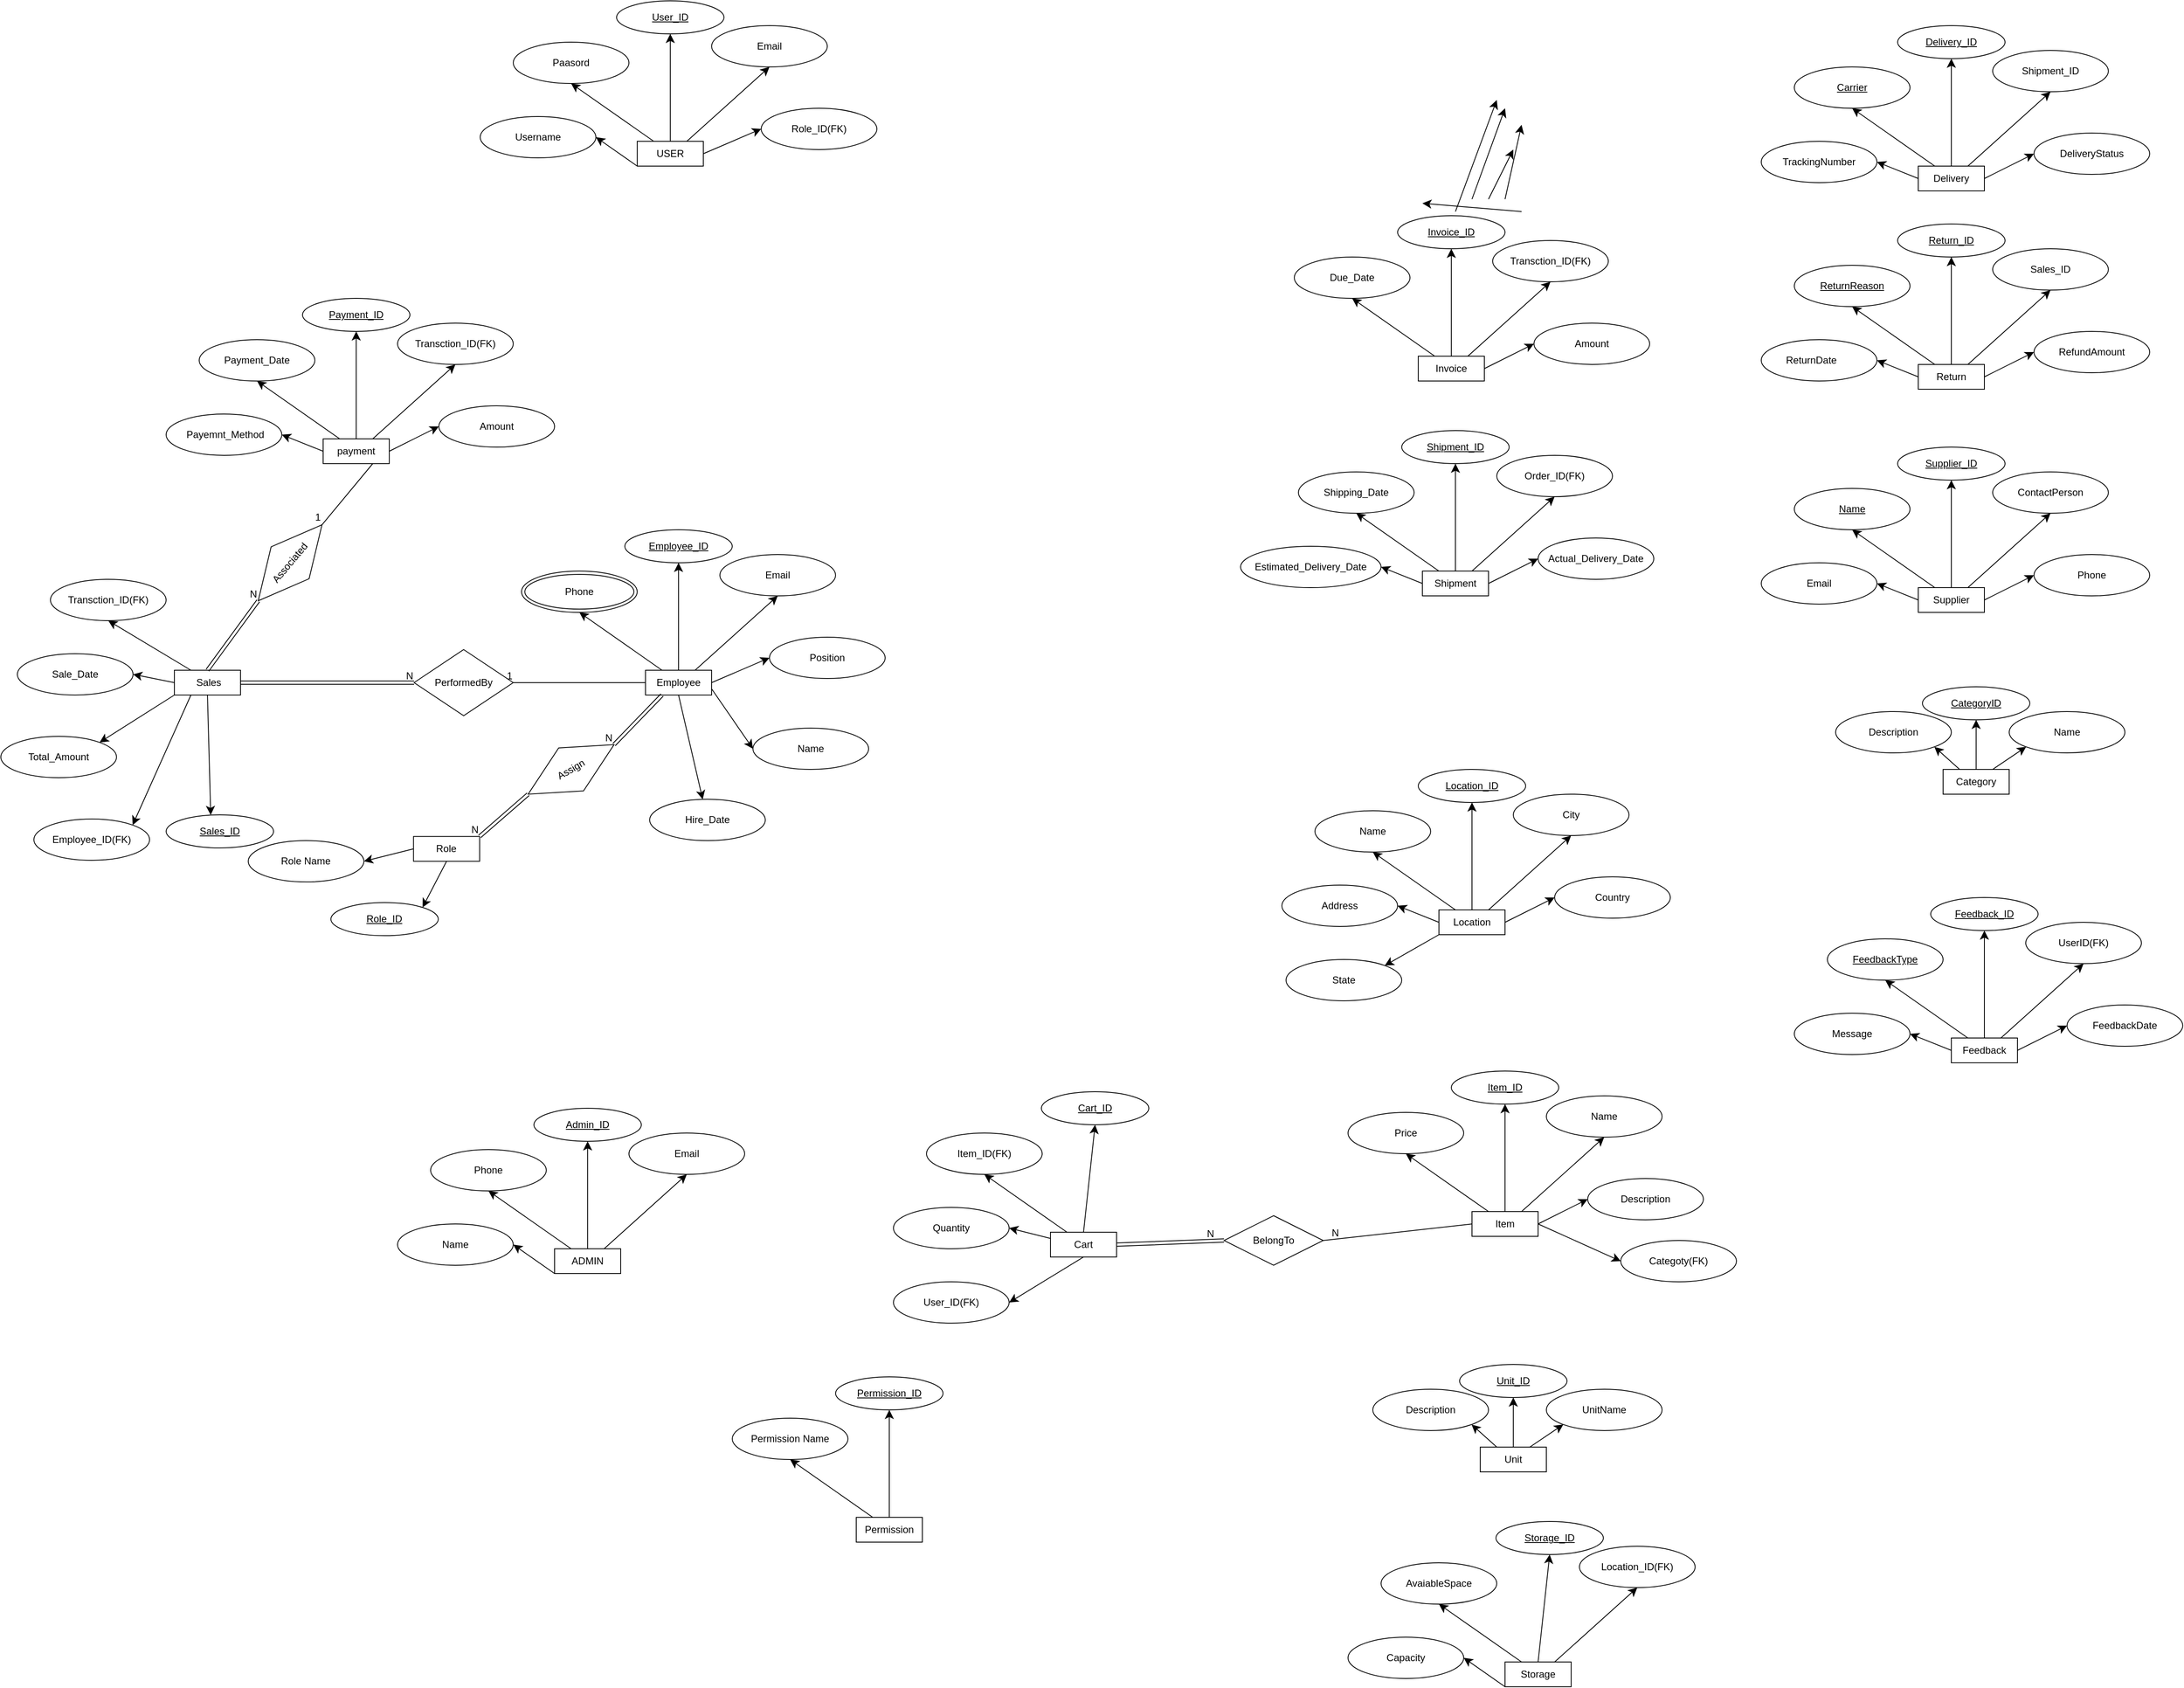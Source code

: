 <mxfile version="24.2.5" type="github">
  <diagram id="R2lEEEUBdFMjLlhIrx00" name="Page-1">
    <mxGraphModel dx="3038" dy="569" grid="1" gridSize="10" guides="1" tooltips="1" connect="1" arrows="1" fold="1" page="1" pageScale="1" pageWidth="850" pageHeight="1100" math="0" shadow="0" extFonts="Permanent Marker^https://fonts.googleapis.com/css?family=Permanent+Marker">
      <root>
        <mxCell id="0" />
        <mxCell id="1" parent="0" />
        <mxCell id="9EIJNcuah8gAvyVcpaho-1" value="USER" style="rounded=0;whiteSpace=wrap;html=1;" vertex="1" parent="1">
          <mxGeometry x="-590" y="240" width="80" height="30" as="geometry" />
        </mxCell>
        <mxCell id="9EIJNcuah8gAvyVcpaho-31" value="&lt;u&gt;User_ID&lt;/u&gt;" style="ellipse;whiteSpace=wrap;html=1;" vertex="1" parent="1">
          <mxGeometry x="-615" y="70" width="130" height="40" as="geometry" />
        </mxCell>
        <mxCell id="9EIJNcuah8gAvyVcpaho-32" value="" style="endArrow=classic;html=1;rounded=0;fontSize=12;startSize=8;endSize=8;curved=1;exitX=0.5;exitY=0;exitDx=0;exitDy=0;entryX=0.5;entryY=1;entryDx=0;entryDy=0;" edge="1" parent="1" source="9EIJNcuah8gAvyVcpaho-1" target="9EIJNcuah8gAvyVcpaho-31">
          <mxGeometry width="50" height="50" relative="1" as="geometry">
            <mxPoint x="-570" y="230" as="sourcePoint" />
            <mxPoint x="-520" y="180" as="targetPoint" />
          </mxGeometry>
        </mxCell>
        <mxCell id="9EIJNcuah8gAvyVcpaho-33" value="Username" style="ellipse;whiteSpace=wrap;html=1;" vertex="1" parent="1">
          <mxGeometry x="-780" y="210" width="140" height="50" as="geometry" />
        </mxCell>
        <mxCell id="9EIJNcuah8gAvyVcpaho-34" value="Paasord" style="ellipse;whiteSpace=wrap;html=1;" vertex="1" parent="1">
          <mxGeometry x="-740" y="120" width="140" height="50" as="geometry" />
        </mxCell>
        <mxCell id="9EIJNcuah8gAvyVcpaho-36" value="Email" style="ellipse;whiteSpace=wrap;html=1;" vertex="1" parent="1">
          <mxGeometry x="-500" y="100" width="140" height="50" as="geometry" />
        </mxCell>
        <mxCell id="9EIJNcuah8gAvyVcpaho-37" value="Role_ID(FK)" style="ellipse;whiteSpace=wrap;html=1;" vertex="1" parent="1">
          <mxGeometry x="-440" y="200" width="140" height="50" as="geometry" />
        </mxCell>
        <mxCell id="9EIJNcuah8gAvyVcpaho-38" value="" style="endArrow=classic;html=1;rounded=0;fontSize=12;startSize=8;endSize=8;curved=1;exitX=0;exitY=1;exitDx=0;exitDy=0;entryX=1;entryY=0.5;entryDx=0;entryDy=0;" edge="1" parent="1" source="9EIJNcuah8gAvyVcpaho-1" target="9EIJNcuah8gAvyVcpaho-33">
          <mxGeometry width="50" height="50" relative="1" as="geometry">
            <mxPoint x="-540" y="250" as="sourcePoint" />
            <mxPoint x="-540" y="120" as="targetPoint" />
          </mxGeometry>
        </mxCell>
        <mxCell id="9EIJNcuah8gAvyVcpaho-39" value="" style="endArrow=classic;html=1;rounded=0;fontSize=12;startSize=8;endSize=8;curved=1;exitX=0.25;exitY=0;exitDx=0;exitDy=0;entryX=0.5;entryY=1;entryDx=0;entryDy=0;" edge="1" parent="1" source="9EIJNcuah8gAvyVcpaho-1" target="9EIJNcuah8gAvyVcpaho-34">
          <mxGeometry width="50" height="50" relative="1" as="geometry">
            <mxPoint x="-530" y="260" as="sourcePoint" />
            <mxPoint x="-530" y="130" as="targetPoint" />
          </mxGeometry>
        </mxCell>
        <mxCell id="9EIJNcuah8gAvyVcpaho-40" value="" style="endArrow=classic;html=1;rounded=0;fontSize=12;startSize=8;endSize=8;curved=1;exitX=1;exitY=0.5;exitDx=0;exitDy=0;entryX=0;entryY=0.5;entryDx=0;entryDy=0;" edge="1" parent="1" source="9EIJNcuah8gAvyVcpaho-1" target="9EIJNcuah8gAvyVcpaho-37">
          <mxGeometry width="50" height="50" relative="1" as="geometry">
            <mxPoint x="-520" y="270" as="sourcePoint" />
            <mxPoint x="-520" y="140" as="targetPoint" />
          </mxGeometry>
        </mxCell>
        <mxCell id="9EIJNcuah8gAvyVcpaho-41" value="" style="endArrow=classic;html=1;rounded=0;fontSize=12;startSize=8;endSize=8;curved=1;exitX=0.75;exitY=0;exitDx=0;exitDy=0;entryX=0.5;entryY=1;entryDx=0;entryDy=0;" edge="1" parent="1" source="9EIJNcuah8gAvyVcpaho-1" target="9EIJNcuah8gAvyVcpaho-36">
          <mxGeometry width="50" height="50" relative="1" as="geometry">
            <mxPoint x="-510" y="280" as="sourcePoint" />
            <mxPoint x="-510" y="150" as="targetPoint" />
          </mxGeometry>
        </mxCell>
        <mxCell id="9EIJNcuah8gAvyVcpaho-43" value="Role" style="rounded=0;whiteSpace=wrap;html=1;" vertex="1" parent="1">
          <mxGeometry x="-860.67" y="1081.16" width="80" height="30" as="geometry" />
        </mxCell>
        <mxCell id="9EIJNcuah8gAvyVcpaho-44" value="&lt;u&gt;Role_ID&lt;/u&gt;" style="ellipse;whiteSpace=wrap;html=1;" vertex="1" parent="1">
          <mxGeometry x="-960.67" y="1161.16" width="130" height="40" as="geometry" />
        </mxCell>
        <mxCell id="9EIJNcuah8gAvyVcpaho-45" value="" style="endArrow=classic;html=1;rounded=0;fontSize=12;startSize=8;endSize=8;curved=1;exitX=0.5;exitY=1;exitDx=0;exitDy=0;entryX=1;entryY=0;entryDx=0;entryDy=0;" edge="1" parent="1" source="9EIJNcuah8gAvyVcpaho-43" target="9EIJNcuah8gAvyVcpaho-44">
          <mxGeometry width="50" height="50" relative="1" as="geometry">
            <mxPoint x="-850.67" y="1061.16" as="sourcePoint" />
            <mxPoint x="-800.67" y="1011.16" as="targetPoint" />
          </mxGeometry>
        </mxCell>
        <mxCell id="9EIJNcuah8gAvyVcpaho-47" value="Role Name" style="ellipse;whiteSpace=wrap;html=1;" vertex="1" parent="1">
          <mxGeometry x="-1060.67" y="1086.16" width="140" height="50" as="geometry" />
        </mxCell>
        <mxCell id="9EIJNcuah8gAvyVcpaho-51" value="" style="endArrow=classic;html=1;rounded=0;fontSize=12;startSize=8;endSize=8;curved=1;exitX=0;exitY=0.5;exitDx=0;exitDy=0;entryX=1;entryY=0.5;entryDx=0;entryDy=0;" edge="1" parent="1" source="9EIJNcuah8gAvyVcpaho-43" target="9EIJNcuah8gAvyVcpaho-47">
          <mxGeometry width="50" height="50" relative="1" as="geometry">
            <mxPoint x="-810.67" y="1091.16" as="sourcePoint" />
            <mxPoint x="-810.67" y="961.16" as="targetPoint" />
          </mxGeometry>
        </mxCell>
        <mxCell id="9EIJNcuah8gAvyVcpaho-66" value="Employee" style="rounded=0;whiteSpace=wrap;html=1;" vertex="1" parent="1">
          <mxGeometry x="-580" y="880" width="80" height="30" as="geometry" />
        </mxCell>
        <mxCell id="9EIJNcuah8gAvyVcpaho-67" value="&lt;u&gt;Employee_ID&lt;/u&gt;" style="ellipse;whiteSpace=wrap;html=1;" vertex="1" parent="1">
          <mxGeometry x="-605" y="710" width="130" height="40" as="geometry" />
        </mxCell>
        <mxCell id="9EIJNcuah8gAvyVcpaho-68" value="" style="endArrow=classic;html=1;rounded=0;fontSize=12;startSize=8;endSize=8;curved=1;exitX=0.5;exitY=0;exitDx=0;exitDy=0;entryX=0.5;entryY=1;entryDx=0;entryDy=0;" edge="1" parent="1" source="9EIJNcuah8gAvyVcpaho-66" target="9EIJNcuah8gAvyVcpaho-67">
          <mxGeometry width="50" height="50" relative="1" as="geometry">
            <mxPoint x="-560" y="870" as="sourcePoint" />
            <mxPoint x="-510" y="820" as="targetPoint" />
          </mxGeometry>
        </mxCell>
        <mxCell id="9EIJNcuah8gAvyVcpaho-69" value="Name" style="ellipse;whiteSpace=wrap;html=1;" vertex="1" parent="1">
          <mxGeometry x="-450" y="950" width="140" height="50" as="geometry" />
        </mxCell>
        <mxCell id="9EIJNcuah8gAvyVcpaho-70" value="Phone" style="ellipse;shape=doubleEllipse;whiteSpace=wrap;html=1;" vertex="1" parent="1">
          <mxGeometry x="-730" y="760" width="140" height="50" as="geometry" />
        </mxCell>
        <mxCell id="9EIJNcuah8gAvyVcpaho-71" value="Email" style="ellipse;whiteSpace=wrap;html=1;" vertex="1" parent="1">
          <mxGeometry x="-490" y="740" width="140" height="50" as="geometry" />
        </mxCell>
        <mxCell id="9EIJNcuah8gAvyVcpaho-72" value="Position" style="ellipse;whiteSpace=wrap;html=1;" vertex="1" parent="1">
          <mxGeometry x="-430" y="840" width="140" height="50" as="geometry" />
        </mxCell>
        <mxCell id="9EIJNcuah8gAvyVcpaho-73" value="" style="endArrow=classic;html=1;rounded=0;fontSize=12;startSize=8;endSize=8;curved=1;exitX=1;exitY=0.75;exitDx=0;exitDy=0;entryX=0;entryY=0.5;entryDx=0;entryDy=0;" edge="1" parent="1" source="9EIJNcuah8gAvyVcpaho-66" target="9EIJNcuah8gAvyVcpaho-69">
          <mxGeometry width="50" height="50" relative="1" as="geometry">
            <mxPoint x="-530" y="890" as="sourcePoint" />
            <mxPoint x="-530" y="760" as="targetPoint" />
          </mxGeometry>
        </mxCell>
        <mxCell id="9EIJNcuah8gAvyVcpaho-74" value="" style="endArrow=classic;html=1;rounded=0;fontSize=12;startSize=8;endSize=8;curved=1;exitX=0.25;exitY=0;exitDx=0;exitDy=0;entryX=0.5;entryY=1;entryDx=0;entryDy=0;" edge="1" parent="1" source="9EIJNcuah8gAvyVcpaho-66" target="9EIJNcuah8gAvyVcpaho-70">
          <mxGeometry width="50" height="50" relative="1" as="geometry">
            <mxPoint x="-520" y="900" as="sourcePoint" />
            <mxPoint x="-520" y="770" as="targetPoint" />
          </mxGeometry>
        </mxCell>
        <mxCell id="9EIJNcuah8gAvyVcpaho-75" value="" style="endArrow=classic;html=1;rounded=0;fontSize=12;startSize=8;endSize=8;curved=1;exitX=1;exitY=0.5;exitDx=0;exitDy=0;entryX=0;entryY=0.5;entryDx=0;entryDy=0;" edge="1" parent="1" source="9EIJNcuah8gAvyVcpaho-66" target="9EIJNcuah8gAvyVcpaho-72">
          <mxGeometry width="50" height="50" relative="1" as="geometry">
            <mxPoint x="-510" y="910" as="sourcePoint" />
            <mxPoint x="-510" y="780" as="targetPoint" />
          </mxGeometry>
        </mxCell>
        <mxCell id="9EIJNcuah8gAvyVcpaho-76" value="" style="endArrow=classic;html=1;rounded=0;fontSize=12;startSize=8;endSize=8;curved=1;exitX=0.75;exitY=0;exitDx=0;exitDy=0;entryX=0.5;entryY=1;entryDx=0;entryDy=0;" edge="1" parent="1" source="9EIJNcuah8gAvyVcpaho-66" target="9EIJNcuah8gAvyVcpaho-71">
          <mxGeometry width="50" height="50" relative="1" as="geometry">
            <mxPoint x="-500" y="920" as="sourcePoint" />
            <mxPoint x="-500" y="790" as="targetPoint" />
          </mxGeometry>
        </mxCell>
        <mxCell id="9EIJNcuah8gAvyVcpaho-77" value="Permission" style="rounded=0;whiteSpace=wrap;html=1;" vertex="1" parent="1">
          <mxGeometry x="-325" y="1905" width="80" height="30" as="geometry" />
        </mxCell>
        <mxCell id="9EIJNcuah8gAvyVcpaho-78" value="&lt;u&gt;Permission_ID&lt;/u&gt;" style="ellipse;whiteSpace=wrap;html=1;" vertex="1" parent="1">
          <mxGeometry x="-350" y="1735" width="130" height="40" as="geometry" />
        </mxCell>
        <mxCell id="9EIJNcuah8gAvyVcpaho-79" value="" style="endArrow=classic;html=1;rounded=0;fontSize=12;startSize=8;endSize=8;curved=1;exitX=0.5;exitY=0;exitDx=0;exitDy=0;entryX=0.5;entryY=1;entryDx=0;entryDy=0;" edge="1" parent="1" source="9EIJNcuah8gAvyVcpaho-77" target="9EIJNcuah8gAvyVcpaho-78">
          <mxGeometry width="50" height="50" relative="1" as="geometry">
            <mxPoint x="-305" y="1895" as="sourcePoint" />
            <mxPoint x="-255" y="1845" as="targetPoint" />
          </mxGeometry>
        </mxCell>
        <mxCell id="9EIJNcuah8gAvyVcpaho-80" value="Permission Name" style="ellipse;whiteSpace=wrap;html=1;" vertex="1" parent="1">
          <mxGeometry x="-475" y="1785" width="140" height="50" as="geometry" />
        </mxCell>
        <mxCell id="9EIJNcuah8gAvyVcpaho-81" value="" style="endArrow=classic;html=1;rounded=0;fontSize=12;startSize=8;endSize=8;curved=1;exitX=0.25;exitY=0;exitDx=0;exitDy=0;entryX=0.5;entryY=1;entryDx=0;entryDy=0;" edge="1" parent="1" source="9EIJNcuah8gAvyVcpaho-77" target="9EIJNcuah8gAvyVcpaho-80">
          <mxGeometry width="50" height="50" relative="1" as="geometry">
            <mxPoint x="-265" y="1925" as="sourcePoint" />
            <mxPoint x="-265" y="1795" as="targetPoint" />
          </mxGeometry>
        </mxCell>
        <mxCell id="9EIJNcuah8gAvyVcpaho-82" value="Hire_Date" style="ellipse;whiteSpace=wrap;html=1;" vertex="1" parent="1">
          <mxGeometry x="-575" y="1036.16" width="140" height="50" as="geometry" />
        </mxCell>
        <mxCell id="9EIJNcuah8gAvyVcpaho-83" value="" style="endArrow=classic;html=1;rounded=0;fontSize=12;startSize=8;endSize=8;curved=1;exitX=0.5;exitY=1;exitDx=0;exitDy=0;" edge="1" parent="1" source="9EIJNcuah8gAvyVcpaho-66" target="9EIJNcuah8gAvyVcpaho-82">
          <mxGeometry width="50" height="50" relative="1" as="geometry">
            <mxPoint x="-570" y="920" as="sourcePoint" />
            <mxPoint x="-620" y="885" as="targetPoint" />
          </mxGeometry>
        </mxCell>
        <mxCell id="9EIJNcuah8gAvyVcpaho-84" value="ADMIN" style="rounded=0;whiteSpace=wrap;html=1;" vertex="1" parent="1">
          <mxGeometry x="-690" y="1580" width="80" height="30" as="geometry" />
        </mxCell>
        <mxCell id="9EIJNcuah8gAvyVcpaho-85" value="&lt;u&gt;Admin_ID&lt;/u&gt;" style="ellipse;whiteSpace=wrap;html=1;" vertex="1" parent="1">
          <mxGeometry x="-715" y="1410" width="130" height="40" as="geometry" />
        </mxCell>
        <mxCell id="9EIJNcuah8gAvyVcpaho-86" value="" style="endArrow=classic;html=1;rounded=0;fontSize=12;startSize=8;endSize=8;curved=1;exitX=0.5;exitY=0;exitDx=0;exitDy=0;entryX=0.5;entryY=1;entryDx=0;entryDy=0;" edge="1" parent="1" source="9EIJNcuah8gAvyVcpaho-84" target="9EIJNcuah8gAvyVcpaho-85">
          <mxGeometry width="50" height="50" relative="1" as="geometry">
            <mxPoint x="-670" y="1570" as="sourcePoint" />
            <mxPoint x="-620" y="1520" as="targetPoint" />
          </mxGeometry>
        </mxCell>
        <mxCell id="9EIJNcuah8gAvyVcpaho-87" value="Name" style="ellipse;whiteSpace=wrap;html=1;" vertex="1" parent="1">
          <mxGeometry x="-880" y="1550" width="140" height="50" as="geometry" />
        </mxCell>
        <mxCell id="9EIJNcuah8gAvyVcpaho-88" value="Phone" style="ellipse;whiteSpace=wrap;html=1;" vertex="1" parent="1">
          <mxGeometry x="-840" y="1460" width="140" height="50" as="geometry" />
        </mxCell>
        <mxCell id="9EIJNcuah8gAvyVcpaho-89" value="Email" style="ellipse;whiteSpace=wrap;html=1;" vertex="1" parent="1">
          <mxGeometry x="-600" y="1440" width="140" height="50" as="geometry" />
        </mxCell>
        <mxCell id="9EIJNcuah8gAvyVcpaho-91" value="" style="endArrow=classic;html=1;rounded=0;fontSize=12;startSize=8;endSize=8;curved=1;exitX=0;exitY=1;exitDx=0;exitDy=0;entryX=1;entryY=0.5;entryDx=0;entryDy=0;" edge="1" parent="1" source="9EIJNcuah8gAvyVcpaho-84" target="9EIJNcuah8gAvyVcpaho-87">
          <mxGeometry width="50" height="50" relative="1" as="geometry">
            <mxPoint x="-640" y="1590" as="sourcePoint" />
            <mxPoint x="-640" y="1460" as="targetPoint" />
          </mxGeometry>
        </mxCell>
        <mxCell id="9EIJNcuah8gAvyVcpaho-92" value="" style="endArrow=classic;html=1;rounded=0;fontSize=12;startSize=8;endSize=8;curved=1;exitX=0.25;exitY=0;exitDx=0;exitDy=0;entryX=0.5;entryY=1;entryDx=0;entryDy=0;" edge="1" parent="1" source="9EIJNcuah8gAvyVcpaho-84" target="9EIJNcuah8gAvyVcpaho-88">
          <mxGeometry width="50" height="50" relative="1" as="geometry">
            <mxPoint x="-630" y="1600" as="sourcePoint" />
            <mxPoint x="-630" y="1470" as="targetPoint" />
          </mxGeometry>
        </mxCell>
        <mxCell id="9EIJNcuah8gAvyVcpaho-94" value="" style="endArrow=classic;html=1;rounded=0;fontSize=12;startSize=8;endSize=8;curved=1;exitX=0.75;exitY=0;exitDx=0;exitDy=0;entryX=0.5;entryY=1;entryDx=0;entryDy=0;" edge="1" parent="1" source="9EIJNcuah8gAvyVcpaho-84" target="9EIJNcuah8gAvyVcpaho-89">
          <mxGeometry width="50" height="50" relative="1" as="geometry">
            <mxPoint x="-610" y="1620" as="sourcePoint" />
            <mxPoint x="-610" y="1490" as="targetPoint" />
          </mxGeometry>
        </mxCell>
        <mxCell id="9EIJNcuah8gAvyVcpaho-95" value="&amp;nbsp;Sales" style="rounded=0;whiteSpace=wrap;html=1;" vertex="1" parent="1">
          <mxGeometry x="-1150" y="880" width="80" height="30" as="geometry" />
        </mxCell>
        <mxCell id="9EIJNcuah8gAvyVcpaho-96" value="&lt;u&gt;Sales_ID&lt;/u&gt;" style="ellipse;whiteSpace=wrap;html=1;" vertex="1" parent="1">
          <mxGeometry x="-1160" y="1055" width="130" height="40" as="geometry" />
        </mxCell>
        <mxCell id="9EIJNcuah8gAvyVcpaho-97" value="" style="endArrow=classic;html=1;rounded=0;fontSize=12;startSize=8;endSize=8;curved=1;exitX=0.5;exitY=1;exitDx=0;exitDy=0;entryX=0.415;entryY=0.003;entryDx=0;entryDy=0;entryPerimeter=0;" edge="1" parent="1" source="9EIJNcuah8gAvyVcpaho-95" target="9EIJNcuah8gAvyVcpaho-96">
          <mxGeometry width="50" height="50" relative="1" as="geometry">
            <mxPoint x="-1130" y="880" as="sourcePoint" />
            <mxPoint x="-1080" y="830" as="targetPoint" />
          </mxGeometry>
        </mxCell>
        <mxCell id="9EIJNcuah8gAvyVcpaho-98" value="Sale_Date" style="ellipse;whiteSpace=wrap;html=1;" vertex="1" parent="1">
          <mxGeometry x="-1340" y="860" width="140" height="50" as="geometry" />
        </mxCell>
        <mxCell id="9EIJNcuah8gAvyVcpaho-99" value="Transction_ID(FK)" style="ellipse;whiteSpace=wrap;html=1;" vertex="1" parent="1">
          <mxGeometry x="-1300" y="770" width="140" height="50" as="geometry" />
        </mxCell>
        <mxCell id="9EIJNcuah8gAvyVcpaho-100" value="Employee_ID(FK)" style="ellipse;whiteSpace=wrap;html=1;" vertex="1" parent="1">
          <mxGeometry x="-1320" y="1060" width="140" height="50" as="geometry" />
        </mxCell>
        <mxCell id="9EIJNcuah8gAvyVcpaho-101" value="" style="endArrow=classic;html=1;rounded=0;fontSize=12;startSize=8;endSize=8;curved=1;exitX=0;exitY=0.5;exitDx=0;exitDy=0;entryX=1;entryY=0.5;entryDx=0;entryDy=0;" edge="1" parent="1" source="9EIJNcuah8gAvyVcpaho-95" target="9EIJNcuah8gAvyVcpaho-98">
          <mxGeometry width="50" height="50" relative="1" as="geometry">
            <mxPoint x="-1100" y="900" as="sourcePoint" />
            <mxPoint x="-1100" y="770" as="targetPoint" />
          </mxGeometry>
        </mxCell>
        <mxCell id="9EIJNcuah8gAvyVcpaho-102" value="" style="endArrow=classic;html=1;rounded=0;fontSize=12;startSize=8;endSize=8;curved=1;exitX=0.25;exitY=0;exitDx=0;exitDy=0;entryX=0.5;entryY=1;entryDx=0;entryDy=0;" edge="1" parent="1" source="9EIJNcuah8gAvyVcpaho-95" target="9EIJNcuah8gAvyVcpaho-99">
          <mxGeometry width="50" height="50" relative="1" as="geometry">
            <mxPoint x="-1090" y="910" as="sourcePoint" />
            <mxPoint x="-1090" y="780" as="targetPoint" />
          </mxGeometry>
        </mxCell>
        <mxCell id="9EIJNcuah8gAvyVcpaho-104" value="Total_Amount" style="ellipse;whiteSpace=wrap;html=1;" vertex="1" parent="1">
          <mxGeometry x="-1360" y="960" width="140" height="50" as="geometry" />
        </mxCell>
        <mxCell id="9EIJNcuah8gAvyVcpaho-105" value="" style="endArrow=classic;html=1;rounded=0;fontSize=12;startSize=8;endSize=8;curved=1;exitX=0;exitY=1;exitDx=0;exitDy=0;entryX=1;entryY=0;entryDx=0;entryDy=0;" edge="1" parent="1" source="9EIJNcuah8gAvyVcpaho-95" target="9EIJNcuah8gAvyVcpaho-104">
          <mxGeometry width="50" height="50" relative="1" as="geometry">
            <mxPoint x="-1140" y="915" as="sourcePoint" />
            <mxPoint x="-1190" y="895" as="targetPoint" />
          </mxGeometry>
        </mxCell>
        <mxCell id="9EIJNcuah8gAvyVcpaho-117" value="payment" style="rounded=0;whiteSpace=wrap;html=1;" vertex="1" parent="1">
          <mxGeometry x="-970" y="600" width="80" height="30" as="geometry" />
        </mxCell>
        <mxCell id="9EIJNcuah8gAvyVcpaho-118" value="&lt;u&gt;Payment_ID&lt;/u&gt;" style="ellipse;whiteSpace=wrap;html=1;" vertex="1" parent="1">
          <mxGeometry x="-995" y="430" width="130" height="40" as="geometry" />
        </mxCell>
        <mxCell id="9EIJNcuah8gAvyVcpaho-119" value="" style="endArrow=classic;html=1;rounded=0;fontSize=12;startSize=8;endSize=8;curved=1;exitX=0.5;exitY=0;exitDx=0;exitDy=0;entryX=0.5;entryY=1;entryDx=0;entryDy=0;" edge="1" parent="1" source="9EIJNcuah8gAvyVcpaho-117" target="9EIJNcuah8gAvyVcpaho-118">
          <mxGeometry width="50" height="50" relative="1" as="geometry">
            <mxPoint x="-950" y="590" as="sourcePoint" />
            <mxPoint x="-900" y="540" as="targetPoint" />
          </mxGeometry>
        </mxCell>
        <mxCell id="9EIJNcuah8gAvyVcpaho-120" value="&amp;nbsp;Payemnt_Method" style="ellipse;whiteSpace=wrap;html=1;" vertex="1" parent="1">
          <mxGeometry x="-1160" y="570" width="140" height="50" as="geometry" />
        </mxCell>
        <mxCell id="9EIJNcuah8gAvyVcpaho-121" value="Payment_Date" style="ellipse;whiteSpace=wrap;html=1;" vertex="1" parent="1">
          <mxGeometry x="-1120" y="480" width="140" height="50" as="geometry" />
        </mxCell>
        <mxCell id="9EIJNcuah8gAvyVcpaho-122" value="Transction_ID(FK)" style="ellipse;whiteSpace=wrap;html=1;" vertex="1" parent="1">
          <mxGeometry x="-880" y="460" width="140" height="50" as="geometry" />
        </mxCell>
        <mxCell id="9EIJNcuah8gAvyVcpaho-123" value="" style="endArrow=classic;html=1;rounded=0;fontSize=12;startSize=8;endSize=8;curved=1;exitX=0;exitY=0.5;exitDx=0;exitDy=0;entryX=1;entryY=0.5;entryDx=0;entryDy=0;" edge="1" parent="1" source="9EIJNcuah8gAvyVcpaho-117" target="9EIJNcuah8gAvyVcpaho-120">
          <mxGeometry width="50" height="50" relative="1" as="geometry">
            <mxPoint x="-920" y="610" as="sourcePoint" />
            <mxPoint x="-920" y="480" as="targetPoint" />
          </mxGeometry>
        </mxCell>
        <mxCell id="9EIJNcuah8gAvyVcpaho-124" value="" style="endArrow=classic;html=1;rounded=0;fontSize=12;startSize=8;endSize=8;curved=1;exitX=0.25;exitY=0;exitDx=0;exitDy=0;entryX=0.5;entryY=1;entryDx=0;entryDy=0;" edge="1" parent="1" source="9EIJNcuah8gAvyVcpaho-117" target="9EIJNcuah8gAvyVcpaho-121">
          <mxGeometry width="50" height="50" relative="1" as="geometry">
            <mxPoint x="-910" y="620" as="sourcePoint" />
            <mxPoint x="-910" y="490" as="targetPoint" />
          </mxGeometry>
        </mxCell>
        <mxCell id="9EIJNcuah8gAvyVcpaho-125" value="" style="endArrow=classic;html=1;rounded=0;fontSize=12;startSize=8;endSize=8;curved=1;exitX=0.75;exitY=0;exitDx=0;exitDy=0;entryX=0.5;entryY=1;entryDx=0;entryDy=0;" edge="1" parent="1" source="9EIJNcuah8gAvyVcpaho-117" target="9EIJNcuah8gAvyVcpaho-122">
          <mxGeometry width="50" height="50" relative="1" as="geometry">
            <mxPoint x="-890" y="640" as="sourcePoint" />
            <mxPoint x="-890" y="510" as="targetPoint" />
          </mxGeometry>
        </mxCell>
        <mxCell id="9EIJNcuah8gAvyVcpaho-126" value="Amount" style="ellipse;whiteSpace=wrap;html=1;" vertex="1" parent="1">
          <mxGeometry x="-830" y="560" width="140" height="50" as="geometry" />
        </mxCell>
        <mxCell id="9EIJNcuah8gAvyVcpaho-127" value="" style="endArrow=classic;html=1;rounded=0;fontSize=12;startSize=8;endSize=8;curved=1;exitX=1;exitY=0.5;exitDx=0;exitDy=0;entryX=0;entryY=0.5;entryDx=0;entryDy=0;" edge="1" parent="1" source="9EIJNcuah8gAvyVcpaho-117" target="9EIJNcuah8gAvyVcpaho-126">
          <mxGeometry width="50" height="50" relative="1" as="geometry">
            <mxPoint x="-960" y="625" as="sourcePoint" />
            <mxPoint x="-1010" y="605" as="targetPoint" />
          </mxGeometry>
        </mxCell>
        <mxCell id="9EIJNcuah8gAvyVcpaho-128" value="Invoice" style="rounded=0;whiteSpace=wrap;html=1;" vertex="1" parent="1">
          <mxGeometry x="355" y="500" width="80" height="30" as="geometry" />
        </mxCell>
        <mxCell id="9EIJNcuah8gAvyVcpaho-129" value="&lt;u&gt;Invoice_ID&lt;/u&gt;" style="ellipse;whiteSpace=wrap;html=1;" vertex="1" parent="1">
          <mxGeometry x="330" y="330" width="130" height="40" as="geometry" />
        </mxCell>
        <mxCell id="9EIJNcuah8gAvyVcpaho-130" value="" style="endArrow=classic;html=1;rounded=0;fontSize=12;startSize=8;endSize=8;curved=1;exitX=0.5;exitY=0;exitDx=0;exitDy=0;entryX=0.5;entryY=1;entryDx=0;entryDy=0;" edge="1" parent="1" source="9EIJNcuah8gAvyVcpaho-128" target="9EIJNcuah8gAvyVcpaho-129">
          <mxGeometry width="50" height="50" relative="1" as="geometry">
            <mxPoint x="375" y="490" as="sourcePoint" />
            <mxPoint x="425" y="440" as="targetPoint" />
          </mxGeometry>
        </mxCell>
        <mxCell id="9EIJNcuah8gAvyVcpaho-132" value="Due_Date" style="ellipse;whiteSpace=wrap;html=1;" vertex="1" parent="1">
          <mxGeometry x="205" y="380" width="140" height="50" as="geometry" />
        </mxCell>
        <mxCell id="9EIJNcuah8gAvyVcpaho-133" value="Transction_ID(FK)" style="ellipse;whiteSpace=wrap;html=1;" vertex="1" parent="1">
          <mxGeometry x="445" y="360" width="140" height="50" as="geometry" />
        </mxCell>
        <mxCell id="9EIJNcuah8gAvyVcpaho-135" value="" style="endArrow=classic;html=1;rounded=0;fontSize=12;startSize=8;endSize=8;curved=1;exitX=0.25;exitY=0;exitDx=0;exitDy=0;entryX=0.5;entryY=1;entryDx=0;entryDy=0;" edge="1" parent="1" source="9EIJNcuah8gAvyVcpaho-128" target="9EIJNcuah8gAvyVcpaho-132">
          <mxGeometry width="50" height="50" relative="1" as="geometry">
            <mxPoint x="415" y="520" as="sourcePoint" />
            <mxPoint x="415" y="390" as="targetPoint" />
          </mxGeometry>
        </mxCell>
        <mxCell id="9EIJNcuah8gAvyVcpaho-136" value="" style="endArrow=classic;html=1;rounded=0;fontSize=12;startSize=8;endSize=8;curved=1;exitX=0.75;exitY=0;exitDx=0;exitDy=0;entryX=0.5;entryY=1;entryDx=0;entryDy=0;" edge="1" parent="1" source="9EIJNcuah8gAvyVcpaho-128" target="9EIJNcuah8gAvyVcpaho-133">
          <mxGeometry width="50" height="50" relative="1" as="geometry">
            <mxPoint x="435" y="540" as="sourcePoint" />
            <mxPoint x="435" y="410" as="targetPoint" />
          </mxGeometry>
        </mxCell>
        <mxCell id="9EIJNcuah8gAvyVcpaho-137" value="Amount" style="ellipse;whiteSpace=wrap;html=1;" vertex="1" parent="1">
          <mxGeometry x="495" y="460" width="140" height="50" as="geometry" />
        </mxCell>
        <mxCell id="9EIJNcuah8gAvyVcpaho-138" value="" style="endArrow=classic;html=1;rounded=0;fontSize=12;startSize=8;endSize=8;curved=1;exitX=1;exitY=0.5;exitDx=0;exitDy=0;entryX=0;entryY=0.5;entryDx=0;entryDy=0;" edge="1" parent="1" source="9EIJNcuah8gAvyVcpaho-128" target="9EIJNcuah8gAvyVcpaho-137">
          <mxGeometry width="50" height="50" relative="1" as="geometry">
            <mxPoint x="365" y="525" as="sourcePoint" />
            <mxPoint x="315" y="505" as="targetPoint" />
          </mxGeometry>
        </mxCell>
        <mxCell id="9EIJNcuah8gAvyVcpaho-139" value="Shipment" style="rounded=0;whiteSpace=wrap;html=1;" vertex="1" parent="1">
          <mxGeometry x="360" y="760" width="80" height="30" as="geometry" />
        </mxCell>
        <mxCell id="9EIJNcuah8gAvyVcpaho-140" value="&lt;u&gt;Shipment_ID&lt;/u&gt;" style="ellipse;whiteSpace=wrap;html=1;" vertex="1" parent="1">
          <mxGeometry x="335" y="590" width="130" height="40" as="geometry" />
        </mxCell>
        <mxCell id="9EIJNcuah8gAvyVcpaho-141" value="" style="endArrow=classic;html=1;rounded=0;fontSize=12;startSize=8;endSize=8;curved=1;exitX=0.5;exitY=0;exitDx=0;exitDy=0;entryX=0.5;entryY=1;entryDx=0;entryDy=0;" edge="1" parent="1" source="9EIJNcuah8gAvyVcpaho-139" target="9EIJNcuah8gAvyVcpaho-140">
          <mxGeometry width="50" height="50" relative="1" as="geometry">
            <mxPoint x="380" y="750" as="sourcePoint" />
            <mxPoint x="430" y="700" as="targetPoint" />
          </mxGeometry>
        </mxCell>
        <mxCell id="9EIJNcuah8gAvyVcpaho-142" value="Estimated_Delivery_Date" style="ellipse;whiteSpace=wrap;html=1;" vertex="1" parent="1">
          <mxGeometry x="140" y="730" width="170" height="50" as="geometry" />
        </mxCell>
        <mxCell id="9EIJNcuah8gAvyVcpaho-143" value="Shipping_Date" style="ellipse;whiteSpace=wrap;html=1;" vertex="1" parent="1">
          <mxGeometry x="210" y="640" width="140" height="50" as="geometry" />
        </mxCell>
        <mxCell id="9EIJNcuah8gAvyVcpaho-144" value="Order_ID(FK)" style="ellipse;whiteSpace=wrap;html=1;" vertex="1" parent="1">
          <mxGeometry x="450" y="620" width="140" height="50" as="geometry" />
        </mxCell>
        <mxCell id="9EIJNcuah8gAvyVcpaho-145" value="" style="endArrow=classic;html=1;rounded=0;fontSize=12;startSize=8;endSize=8;curved=1;exitX=0;exitY=0.5;exitDx=0;exitDy=0;entryX=1;entryY=0.5;entryDx=0;entryDy=0;" edge="1" parent="1" source="9EIJNcuah8gAvyVcpaho-139" target="9EIJNcuah8gAvyVcpaho-142">
          <mxGeometry width="50" height="50" relative="1" as="geometry">
            <mxPoint x="410" y="770" as="sourcePoint" />
            <mxPoint x="410" y="640" as="targetPoint" />
          </mxGeometry>
        </mxCell>
        <mxCell id="9EIJNcuah8gAvyVcpaho-146" value="" style="endArrow=classic;html=1;rounded=0;fontSize=12;startSize=8;endSize=8;curved=1;exitX=0.25;exitY=0;exitDx=0;exitDy=0;entryX=0.5;entryY=1;entryDx=0;entryDy=0;" edge="1" parent="1" source="9EIJNcuah8gAvyVcpaho-139" target="9EIJNcuah8gAvyVcpaho-143">
          <mxGeometry width="50" height="50" relative="1" as="geometry">
            <mxPoint x="420" y="780" as="sourcePoint" />
            <mxPoint x="420" y="650" as="targetPoint" />
          </mxGeometry>
        </mxCell>
        <mxCell id="9EIJNcuah8gAvyVcpaho-147" value="" style="endArrow=classic;html=1;rounded=0;fontSize=12;startSize=8;endSize=8;curved=1;exitX=0.75;exitY=0;exitDx=0;exitDy=0;entryX=0.5;entryY=1;entryDx=0;entryDy=0;" edge="1" parent="1" source="9EIJNcuah8gAvyVcpaho-139" target="9EIJNcuah8gAvyVcpaho-144">
          <mxGeometry width="50" height="50" relative="1" as="geometry">
            <mxPoint x="440" y="800" as="sourcePoint" />
            <mxPoint x="440" y="670" as="targetPoint" />
          </mxGeometry>
        </mxCell>
        <mxCell id="9EIJNcuah8gAvyVcpaho-148" value="Actual_Delivery_Date" style="ellipse;whiteSpace=wrap;html=1;" vertex="1" parent="1">
          <mxGeometry x="500" y="720" width="140" height="50" as="geometry" />
        </mxCell>
        <mxCell id="9EIJNcuah8gAvyVcpaho-149" value="" style="endArrow=classic;html=1;rounded=0;fontSize=12;startSize=8;endSize=8;curved=1;exitX=1;exitY=0.5;exitDx=0;exitDy=0;entryX=0;entryY=0.5;entryDx=0;entryDy=0;" edge="1" parent="1" source="9EIJNcuah8gAvyVcpaho-139" target="9EIJNcuah8gAvyVcpaho-148">
          <mxGeometry width="50" height="50" relative="1" as="geometry">
            <mxPoint x="370" y="785" as="sourcePoint" />
            <mxPoint x="320" y="765" as="targetPoint" />
          </mxGeometry>
        </mxCell>
        <mxCell id="9EIJNcuah8gAvyVcpaho-164" value="" style="endArrow=classic;html=1;rounded=0;fontSize=12;startSize=8;endSize=8;curved=1;exitX=0.5;exitY=0;exitDx=0;exitDy=0;entryX=0.5;entryY=1;entryDx=0;entryDy=0;" edge="1" parent="1" target="9EIJNcuah8gAvyVcpaho-163">
          <mxGeometry width="50" height="50" relative="1" as="geometry">
            <mxPoint x="440" y="310" as="sourcePoint" />
            <mxPoint x="470" y="250" as="targetPoint" />
          </mxGeometry>
        </mxCell>
        <mxCell id="9EIJNcuah8gAvyVcpaho-168" value="" style="endArrow=classic;html=1;rounded=0;fontSize=12;startSize=8;endSize=8;curved=1;exitX=0;exitY=0.5;exitDx=0;exitDy=0;entryX=1;entryY=0.5;entryDx=0;entryDy=0;" edge="1" parent="1" target="9EIJNcuah8gAvyVcpaho-165">
          <mxGeometry width="50" height="50" relative="1" as="geometry">
            <mxPoint x="400" y="325" as="sourcePoint" />
            <mxPoint x="450" y="190" as="targetPoint" />
          </mxGeometry>
        </mxCell>
        <mxCell id="9EIJNcuah8gAvyVcpaho-169" value="" style="endArrow=classic;html=1;rounded=0;fontSize=12;startSize=8;endSize=8;curved=1;exitX=0.25;exitY=0;exitDx=0;exitDy=0;entryX=0.5;entryY=1;entryDx=0;entryDy=0;" edge="1" parent="1" target="9EIJNcuah8gAvyVcpaho-166">
          <mxGeometry width="50" height="50" relative="1" as="geometry">
            <mxPoint x="420" y="310" as="sourcePoint" />
            <mxPoint x="460" y="200" as="targetPoint" />
          </mxGeometry>
        </mxCell>
        <mxCell id="9EIJNcuah8gAvyVcpaho-170" value="" style="endArrow=classic;html=1;rounded=0;fontSize=12;startSize=8;endSize=8;curved=1;exitX=0.75;exitY=0;exitDx=0;exitDy=0;entryX=0.5;entryY=1;entryDx=0;entryDy=0;" edge="1" parent="1" target="9EIJNcuah8gAvyVcpaho-167">
          <mxGeometry width="50" height="50" relative="1" as="geometry">
            <mxPoint x="460" y="310" as="sourcePoint" />
            <mxPoint x="480" y="220" as="targetPoint" />
          </mxGeometry>
        </mxCell>
        <mxCell id="9EIJNcuah8gAvyVcpaho-172" value="" style="endArrow=classic;html=1;rounded=0;fontSize=12;startSize=8;endSize=8;curved=1;exitX=1;exitY=0.5;exitDx=0;exitDy=0;entryX=0;entryY=0.5;entryDx=0;entryDy=0;" edge="1" parent="1" target="9EIJNcuah8gAvyVcpaho-171">
          <mxGeometry width="50" height="50" relative="1" as="geometry">
            <mxPoint x="480" y="325" as="sourcePoint" />
            <mxPoint x="360" y="315" as="targetPoint" />
          </mxGeometry>
        </mxCell>
        <mxCell id="9EIJNcuah8gAvyVcpaho-184" value="Location" style="rounded=0;whiteSpace=wrap;html=1;" vertex="1" parent="1">
          <mxGeometry x="380" y="1170" width="80" height="30" as="geometry" />
        </mxCell>
        <mxCell id="9EIJNcuah8gAvyVcpaho-185" value="&lt;u&gt;Location_ID&lt;/u&gt;" style="ellipse;whiteSpace=wrap;html=1;" vertex="1" parent="1">
          <mxGeometry x="355" y="1000" width="130" height="40" as="geometry" />
        </mxCell>
        <mxCell id="9EIJNcuah8gAvyVcpaho-186" value="" style="endArrow=classic;html=1;rounded=0;fontSize=12;startSize=8;endSize=8;curved=1;exitX=0.5;exitY=0;exitDx=0;exitDy=0;entryX=0.5;entryY=1;entryDx=0;entryDy=0;" edge="1" source="9EIJNcuah8gAvyVcpaho-184" target="9EIJNcuah8gAvyVcpaho-185" parent="1">
          <mxGeometry width="50" height="50" relative="1" as="geometry">
            <mxPoint x="400" y="1160" as="sourcePoint" />
            <mxPoint x="450" y="1110" as="targetPoint" />
          </mxGeometry>
        </mxCell>
        <mxCell id="9EIJNcuah8gAvyVcpaho-187" value="Address" style="ellipse;whiteSpace=wrap;html=1;" vertex="1" parent="1">
          <mxGeometry x="190" y="1140" width="140" height="50" as="geometry" />
        </mxCell>
        <mxCell id="9EIJNcuah8gAvyVcpaho-188" value="Name" style="ellipse;whiteSpace=wrap;html=1;" vertex="1" parent="1">
          <mxGeometry x="230" y="1050" width="140" height="50" as="geometry" />
        </mxCell>
        <mxCell id="9EIJNcuah8gAvyVcpaho-189" value="City" style="ellipse;whiteSpace=wrap;html=1;" vertex="1" parent="1">
          <mxGeometry x="470" y="1030" width="140" height="50" as="geometry" />
        </mxCell>
        <mxCell id="9EIJNcuah8gAvyVcpaho-190" value="" style="endArrow=classic;html=1;rounded=0;fontSize=12;startSize=8;endSize=8;curved=1;exitX=0;exitY=0.5;exitDx=0;exitDy=0;entryX=1;entryY=0.5;entryDx=0;entryDy=0;" edge="1" source="9EIJNcuah8gAvyVcpaho-184" target="9EIJNcuah8gAvyVcpaho-187" parent="1">
          <mxGeometry width="50" height="50" relative="1" as="geometry">
            <mxPoint x="430" y="1180" as="sourcePoint" />
            <mxPoint x="430" y="1050" as="targetPoint" />
          </mxGeometry>
        </mxCell>
        <mxCell id="9EIJNcuah8gAvyVcpaho-191" value="" style="endArrow=classic;html=1;rounded=0;fontSize=12;startSize=8;endSize=8;curved=1;exitX=0.25;exitY=0;exitDx=0;exitDy=0;entryX=0.5;entryY=1;entryDx=0;entryDy=0;" edge="1" source="9EIJNcuah8gAvyVcpaho-184" target="9EIJNcuah8gAvyVcpaho-188" parent="1">
          <mxGeometry width="50" height="50" relative="1" as="geometry">
            <mxPoint x="440" y="1190" as="sourcePoint" />
            <mxPoint x="440" y="1060" as="targetPoint" />
          </mxGeometry>
        </mxCell>
        <mxCell id="9EIJNcuah8gAvyVcpaho-192" value="" style="endArrow=classic;html=1;rounded=0;fontSize=12;startSize=8;endSize=8;curved=1;exitX=0.75;exitY=0;exitDx=0;exitDy=0;entryX=0.5;entryY=1;entryDx=0;entryDy=0;" edge="1" source="9EIJNcuah8gAvyVcpaho-184" target="9EIJNcuah8gAvyVcpaho-189" parent="1">
          <mxGeometry width="50" height="50" relative="1" as="geometry">
            <mxPoint x="460" y="1210" as="sourcePoint" />
            <mxPoint x="460" y="1080" as="targetPoint" />
          </mxGeometry>
        </mxCell>
        <mxCell id="9EIJNcuah8gAvyVcpaho-193" value="Country" style="ellipse;whiteSpace=wrap;html=1;" vertex="1" parent="1">
          <mxGeometry x="520" y="1130" width="140" height="50" as="geometry" />
        </mxCell>
        <mxCell id="9EIJNcuah8gAvyVcpaho-194" value="" style="endArrow=classic;html=1;rounded=0;fontSize=12;startSize=8;endSize=8;curved=1;exitX=1;exitY=0.5;exitDx=0;exitDy=0;entryX=0;entryY=0.5;entryDx=0;entryDy=0;" edge="1" source="9EIJNcuah8gAvyVcpaho-184" target="9EIJNcuah8gAvyVcpaho-193" parent="1">
          <mxGeometry width="50" height="50" relative="1" as="geometry">
            <mxPoint x="390" y="1195" as="sourcePoint" />
            <mxPoint x="340" y="1175" as="targetPoint" />
          </mxGeometry>
        </mxCell>
        <mxCell id="9EIJNcuah8gAvyVcpaho-195" value="State" style="ellipse;whiteSpace=wrap;html=1;" vertex="1" parent="1">
          <mxGeometry x="195" y="1230" width="140" height="50" as="geometry" />
        </mxCell>
        <mxCell id="9EIJNcuah8gAvyVcpaho-196" value="" style="endArrow=classic;html=1;rounded=0;fontSize=12;startSize=8;endSize=8;curved=1;entryX=1;entryY=0;entryDx=0;entryDy=0;exitX=0;exitY=1;exitDx=0;exitDy=0;" edge="1" parent="1" source="9EIJNcuah8gAvyVcpaho-184" target="9EIJNcuah8gAvyVcpaho-195">
          <mxGeometry width="50" height="50" relative="1" as="geometry">
            <mxPoint x="380" y="1200" as="sourcePoint" />
            <mxPoint x="340" y="1175" as="targetPoint" />
          </mxGeometry>
        </mxCell>
        <mxCell id="9EIJNcuah8gAvyVcpaho-197" value="Cart" style="rounded=0;whiteSpace=wrap;html=1;" vertex="1" parent="1">
          <mxGeometry x="-90" y="1560" width="80" height="30" as="geometry" />
        </mxCell>
        <mxCell id="9EIJNcuah8gAvyVcpaho-198" value="&lt;u&gt;Cart_ID&lt;/u&gt;" style="ellipse;whiteSpace=wrap;html=1;" vertex="1" parent="1">
          <mxGeometry x="-101" y="1390" width="130" height="40" as="geometry" />
        </mxCell>
        <mxCell id="9EIJNcuah8gAvyVcpaho-199" value="" style="endArrow=classic;html=1;rounded=0;fontSize=12;startSize=8;endSize=8;curved=1;exitX=0.5;exitY=0;exitDx=0;exitDy=0;entryX=0.5;entryY=1;entryDx=0;entryDy=0;" edge="1" parent="1" source="9EIJNcuah8gAvyVcpaho-197" target="9EIJNcuah8gAvyVcpaho-198">
          <mxGeometry width="50" height="50" relative="1" as="geometry">
            <mxPoint x="-70" y="1550" as="sourcePoint" />
            <mxPoint x="-20" y="1500" as="targetPoint" />
          </mxGeometry>
        </mxCell>
        <mxCell id="9EIJNcuah8gAvyVcpaho-200" value="Quantity" style="ellipse;whiteSpace=wrap;html=1;" vertex="1" parent="1">
          <mxGeometry x="-280" y="1530" width="140" height="50" as="geometry" />
        </mxCell>
        <mxCell id="9EIJNcuah8gAvyVcpaho-201" value="Item_ID(FK)" style="ellipse;whiteSpace=wrap;html=1;" vertex="1" parent="1">
          <mxGeometry x="-240" y="1440" width="140" height="50" as="geometry" />
        </mxCell>
        <mxCell id="9EIJNcuah8gAvyVcpaho-202" value="User_ID(FK)" style="ellipse;whiteSpace=wrap;html=1;" vertex="1" parent="1">
          <mxGeometry x="-280" y="1620" width="140" height="50" as="geometry" />
        </mxCell>
        <mxCell id="9EIJNcuah8gAvyVcpaho-203" value="" style="endArrow=classic;html=1;rounded=0;fontSize=12;startSize=8;endSize=8;curved=1;exitX=0;exitY=0.25;exitDx=0;exitDy=0;entryX=1;entryY=0.5;entryDx=0;entryDy=0;" edge="1" parent="1" source="9EIJNcuah8gAvyVcpaho-197" target="9EIJNcuah8gAvyVcpaho-200">
          <mxGeometry width="50" height="50" relative="1" as="geometry">
            <mxPoint x="-40" y="1570" as="sourcePoint" />
            <mxPoint x="-40" y="1440" as="targetPoint" />
          </mxGeometry>
        </mxCell>
        <mxCell id="9EIJNcuah8gAvyVcpaho-204" value="" style="endArrow=classic;html=1;rounded=0;fontSize=12;startSize=8;endSize=8;curved=1;exitX=0.25;exitY=0;exitDx=0;exitDy=0;entryX=0.5;entryY=1;entryDx=0;entryDy=0;" edge="1" parent="1" source="9EIJNcuah8gAvyVcpaho-197" target="9EIJNcuah8gAvyVcpaho-201">
          <mxGeometry width="50" height="50" relative="1" as="geometry">
            <mxPoint x="-30" y="1580" as="sourcePoint" />
            <mxPoint x="-30" y="1450" as="targetPoint" />
          </mxGeometry>
        </mxCell>
        <mxCell id="9EIJNcuah8gAvyVcpaho-205" value="" style="endArrow=classic;html=1;rounded=0;fontSize=12;startSize=8;endSize=8;curved=1;exitX=0.5;exitY=1;exitDx=0;exitDy=0;entryX=1;entryY=0.5;entryDx=0;entryDy=0;" edge="1" parent="1" source="9EIJNcuah8gAvyVcpaho-197" target="9EIJNcuah8gAvyVcpaho-202">
          <mxGeometry width="50" height="50" relative="1" as="geometry">
            <mxPoint x="-10" y="1600" as="sourcePoint" />
            <mxPoint x="-10" y="1470" as="targetPoint" />
          </mxGeometry>
        </mxCell>
        <mxCell id="9EIJNcuah8gAvyVcpaho-206" value="Unit" style="rounded=0;whiteSpace=wrap;html=1;" vertex="1" parent="1">
          <mxGeometry x="430" y="1820" width="80" height="30" as="geometry" />
        </mxCell>
        <mxCell id="9EIJNcuah8gAvyVcpaho-207" value="&lt;u&gt;Unit_ID&lt;/u&gt;" style="ellipse;whiteSpace=wrap;html=1;" vertex="1" parent="1">
          <mxGeometry x="405" y="1720" width="130" height="40" as="geometry" />
        </mxCell>
        <mxCell id="9EIJNcuah8gAvyVcpaho-208" value="" style="endArrow=classic;html=1;rounded=0;fontSize=12;startSize=8;endSize=8;curved=1;exitX=0.5;exitY=0;exitDx=0;exitDy=0;entryX=0.5;entryY=1;entryDx=0;entryDy=0;" edge="1" parent="1" source="9EIJNcuah8gAvyVcpaho-206" target="9EIJNcuah8gAvyVcpaho-207">
          <mxGeometry width="50" height="50" relative="1" as="geometry">
            <mxPoint x="450" y="1810" as="sourcePoint" />
            <mxPoint x="500" y="1760" as="targetPoint" />
          </mxGeometry>
        </mxCell>
        <mxCell id="9EIJNcuah8gAvyVcpaho-210" value="Description" style="ellipse;whiteSpace=wrap;html=1;" vertex="1" parent="1">
          <mxGeometry x="300" y="1750" width="140" height="50" as="geometry" />
        </mxCell>
        <mxCell id="9EIJNcuah8gAvyVcpaho-211" value="UnitName" style="ellipse;whiteSpace=wrap;html=1;" vertex="1" parent="1">
          <mxGeometry x="510" y="1750" width="140" height="50" as="geometry" />
        </mxCell>
        <mxCell id="9EIJNcuah8gAvyVcpaho-213" value="" style="endArrow=classic;html=1;rounded=0;fontSize=12;startSize=8;endSize=8;curved=1;exitX=0.25;exitY=0;exitDx=0;exitDy=0;entryX=1;entryY=1;entryDx=0;entryDy=0;" edge="1" parent="1" source="9EIJNcuah8gAvyVcpaho-206" target="9EIJNcuah8gAvyVcpaho-210">
          <mxGeometry width="50" height="50" relative="1" as="geometry">
            <mxPoint x="490" y="1840" as="sourcePoint" />
            <mxPoint x="490" y="1710" as="targetPoint" />
          </mxGeometry>
        </mxCell>
        <mxCell id="9EIJNcuah8gAvyVcpaho-214" value="" style="endArrow=classic;html=1;rounded=0;fontSize=12;startSize=8;endSize=8;curved=1;exitX=0.75;exitY=0;exitDx=0;exitDy=0;entryX=0;entryY=1;entryDx=0;entryDy=0;" edge="1" parent="1" source="9EIJNcuah8gAvyVcpaho-206" target="9EIJNcuah8gAvyVcpaho-211">
          <mxGeometry width="50" height="50" relative="1" as="geometry">
            <mxPoint x="510" y="1860" as="sourcePoint" />
            <mxPoint x="510" y="1730" as="targetPoint" />
          </mxGeometry>
        </mxCell>
        <mxCell id="9EIJNcuah8gAvyVcpaho-215" value="Storage" style="rounded=0;whiteSpace=wrap;html=1;" vertex="1" parent="1">
          <mxGeometry x="460" y="2080" width="80" height="30" as="geometry" />
        </mxCell>
        <mxCell id="9EIJNcuah8gAvyVcpaho-216" value="&lt;u&gt;Storage_ID&lt;/u&gt;" style="ellipse;whiteSpace=wrap;html=1;" vertex="1" parent="1">
          <mxGeometry x="449" y="1910" width="130" height="40" as="geometry" />
        </mxCell>
        <mxCell id="9EIJNcuah8gAvyVcpaho-217" value="" style="endArrow=classic;html=1;rounded=0;fontSize=12;startSize=8;endSize=8;curved=1;exitX=0.5;exitY=0;exitDx=0;exitDy=0;entryX=0.5;entryY=1;entryDx=0;entryDy=0;" edge="1" parent="1" source="9EIJNcuah8gAvyVcpaho-215" target="9EIJNcuah8gAvyVcpaho-216">
          <mxGeometry width="50" height="50" relative="1" as="geometry">
            <mxPoint x="480" y="2070" as="sourcePoint" />
            <mxPoint x="530" y="2020" as="targetPoint" />
          </mxGeometry>
        </mxCell>
        <mxCell id="9EIJNcuah8gAvyVcpaho-218" value="Capacity" style="ellipse;whiteSpace=wrap;html=1;" vertex="1" parent="1">
          <mxGeometry x="270" y="2050" width="140" height="50" as="geometry" />
        </mxCell>
        <mxCell id="9EIJNcuah8gAvyVcpaho-219" value="AvaiableSpace" style="ellipse;whiteSpace=wrap;html=1;" vertex="1" parent="1">
          <mxGeometry x="310" y="1960" width="140" height="50" as="geometry" />
        </mxCell>
        <mxCell id="9EIJNcuah8gAvyVcpaho-220" value="Location_ID(FK)" style="ellipse;whiteSpace=wrap;html=1;" vertex="1" parent="1">
          <mxGeometry x="550" y="1940" width="140" height="50" as="geometry" />
        </mxCell>
        <mxCell id="9EIJNcuah8gAvyVcpaho-221" value="" style="endArrow=classic;html=1;rounded=0;fontSize=12;startSize=8;endSize=8;curved=1;exitX=0;exitY=1;exitDx=0;exitDy=0;entryX=1;entryY=0.5;entryDx=0;entryDy=0;" edge="1" parent="1" source="9EIJNcuah8gAvyVcpaho-215" target="9EIJNcuah8gAvyVcpaho-218">
          <mxGeometry width="50" height="50" relative="1" as="geometry">
            <mxPoint x="510" y="2090" as="sourcePoint" />
            <mxPoint x="510" y="1960" as="targetPoint" />
          </mxGeometry>
        </mxCell>
        <mxCell id="9EIJNcuah8gAvyVcpaho-222" value="" style="endArrow=classic;html=1;rounded=0;fontSize=12;startSize=8;endSize=8;curved=1;exitX=0.25;exitY=0;exitDx=0;exitDy=0;entryX=0.5;entryY=1;entryDx=0;entryDy=0;" edge="1" parent="1" source="9EIJNcuah8gAvyVcpaho-215" target="9EIJNcuah8gAvyVcpaho-219">
          <mxGeometry width="50" height="50" relative="1" as="geometry">
            <mxPoint x="520" y="2100" as="sourcePoint" />
            <mxPoint x="520" y="1970" as="targetPoint" />
          </mxGeometry>
        </mxCell>
        <mxCell id="9EIJNcuah8gAvyVcpaho-223" value="" style="endArrow=classic;html=1;rounded=0;fontSize=12;startSize=8;endSize=8;curved=1;exitX=0.75;exitY=0;exitDx=0;exitDy=0;entryX=0.5;entryY=1;entryDx=0;entryDy=0;" edge="1" parent="1" source="9EIJNcuah8gAvyVcpaho-215" target="9EIJNcuah8gAvyVcpaho-220">
          <mxGeometry width="50" height="50" relative="1" as="geometry">
            <mxPoint x="540" y="2120" as="sourcePoint" />
            <mxPoint x="540" y="1990" as="targetPoint" />
          </mxGeometry>
        </mxCell>
        <mxCell id="9EIJNcuah8gAvyVcpaho-224" value="Item" style="rounded=0;whiteSpace=wrap;html=1;" vertex="1" parent="1">
          <mxGeometry x="420" y="1535" width="80" height="30" as="geometry" />
        </mxCell>
        <mxCell id="9EIJNcuah8gAvyVcpaho-225" value="&lt;u&gt;Item_ID&lt;/u&gt;" style="ellipse;whiteSpace=wrap;html=1;" vertex="1" parent="1">
          <mxGeometry x="395" y="1365" width="130" height="40" as="geometry" />
        </mxCell>
        <mxCell id="9EIJNcuah8gAvyVcpaho-226" value="" style="endArrow=classic;html=1;rounded=0;fontSize=12;startSize=8;endSize=8;curved=1;exitX=0.5;exitY=0;exitDx=0;exitDy=0;entryX=0.5;entryY=1;entryDx=0;entryDy=0;" edge="1" parent="1" source="9EIJNcuah8gAvyVcpaho-224" target="9EIJNcuah8gAvyVcpaho-225">
          <mxGeometry width="50" height="50" relative="1" as="geometry">
            <mxPoint x="440" y="1525" as="sourcePoint" />
            <mxPoint x="490" y="1475" as="targetPoint" />
          </mxGeometry>
        </mxCell>
        <mxCell id="9EIJNcuah8gAvyVcpaho-227" value="Categoty(FK)" style="ellipse;whiteSpace=wrap;html=1;" vertex="1" parent="1">
          <mxGeometry x="600" y="1570" width="140" height="50" as="geometry" />
        </mxCell>
        <mxCell id="9EIJNcuah8gAvyVcpaho-228" value="Price" style="ellipse;whiteSpace=wrap;html=1;" vertex="1" parent="1">
          <mxGeometry x="270" y="1415" width="140" height="50" as="geometry" />
        </mxCell>
        <mxCell id="9EIJNcuah8gAvyVcpaho-229" value="Name" style="ellipse;whiteSpace=wrap;html=1;" vertex="1" parent="1">
          <mxGeometry x="510" y="1395" width="140" height="50" as="geometry" />
        </mxCell>
        <mxCell id="9EIJNcuah8gAvyVcpaho-230" value="" style="endArrow=classic;html=1;rounded=0;fontSize=12;startSize=8;endSize=8;curved=1;exitX=1;exitY=0.5;exitDx=0;exitDy=0;entryX=0;entryY=0.5;entryDx=0;entryDy=0;" edge="1" parent="1" source="9EIJNcuah8gAvyVcpaho-224" target="9EIJNcuah8gAvyVcpaho-227">
          <mxGeometry width="50" height="50" relative="1" as="geometry">
            <mxPoint x="470" y="1545" as="sourcePoint" />
            <mxPoint x="470" y="1415" as="targetPoint" />
          </mxGeometry>
        </mxCell>
        <mxCell id="9EIJNcuah8gAvyVcpaho-231" value="" style="endArrow=classic;html=1;rounded=0;fontSize=12;startSize=8;endSize=8;curved=1;exitX=0.25;exitY=0;exitDx=0;exitDy=0;entryX=0.5;entryY=1;entryDx=0;entryDy=0;" edge="1" parent="1" source="9EIJNcuah8gAvyVcpaho-224" target="9EIJNcuah8gAvyVcpaho-228">
          <mxGeometry width="50" height="50" relative="1" as="geometry">
            <mxPoint x="480" y="1555" as="sourcePoint" />
            <mxPoint x="480" y="1425" as="targetPoint" />
          </mxGeometry>
        </mxCell>
        <mxCell id="9EIJNcuah8gAvyVcpaho-232" value="" style="endArrow=classic;html=1;rounded=0;fontSize=12;startSize=8;endSize=8;curved=1;exitX=0.75;exitY=0;exitDx=0;exitDy=0;entryX=0.5;entryY=1;entryDx=0;entryDy=0;" edge="1" parent="1" source="9EIJNcuah8gAvyVcpaho-224" target="9EIJNcuah8gAvyVcpaho-229">
          <mxGeometry width="50" height="50" relative="1" as="geometry">
            <mxPoint x="500" y="1575" as="sourcePoint" />
            <mxPoint x="500" y="1445" as="targetPoint" />
          </mxGeometry>
        </mxCell>
        <mxCell id="9EIJNcuah8gAvyVcpaho-233" value="Description" style="ellipse;whiteSpace=wrap;html=1;" vertex="1" parent="1">
          <mxGeometry x="560" y="1495" width="140" height="50" as="geometry" />
        </mxCell>
        <mxCell id="9EIJNcuah8gAvyVcpaho-234" value="" style="endArrow=classic;html=1;rounded=0;fontSize=12;startSize=8;endSize=8;curved=1;exitX=1;exitY=0.5;exitDx=0;exitDy=0;entryX=0;entryY=0.5;entryDx=0;entryDy=0;" edge="1" parent="1" source="9EIJNcuah8gAvyVcpaho-224" target="9EIJNcuah8gAvyVcpaho-233">
          <mxGeometry width="50" height="50" relative="1" as="geometry">
            <mxPoint x="430" y="1560" as="sourcePoint" />
            <mxPoint x="380" y="1540" as="targetPoint" />
          </mxGeometry>
        </mxCell>
        <mxCell id="9EIJNcuah8gAvyVcpaho-235" value="Delivery" style="rounded=0;whiteSpace=wrap;html=1;" vertex="1" parent="1">
          <mxGeometry x="960" y="270" width="80" height="30" as="geometry" />
        </mxCell>
        <mxCell id="9EIJNcuah8gAvyVcpaho-236" value="&lt;u&gt;Delivery_ID&lt;/u&gt;" style="ellipse;whiteSpace=wrap;html=1;" vertex="1" parent="1">
          <mxGeometry x="935" y="100" width="130" height="40" as="geometry" />
        </mxCell>
        <mxCell id="9EIJNcuah8gAvyVcpaho-237" value="" style="endArrow=classic;html=1;rounded=0;fontSize=12;startSize=8;endSize=8;curved=1;exitX=0.5;exitY=0;exitDx=0;exitDy=0;entryX=0.5;entryY=1;entryDx=0;entryDy=0;" edge="1" parent="1" source="9EIJNcuah8gAvyVcpaho-235" target="9EIJNcuah8gAvyVcpaho-236">
          <mxGeometry width="50" height="50" relative="1" as="geometry">
            <mxPoint x="980" y="260" as="sourcePoint" />
            <mxPoint x="1030" y="210" as="targetPoint" />
          </mxGeometry>
        </mxCell>
        <mxCell id="9EIJNcuah8gAvyVcpaho-238" value="TrackingNumber" style="ellipse;whiteSpace=wrap;html=1;" vertex="1" parent="1">
          <mxGeometry x="770" y="240" width="140" height="50" as="geometry" />
        </mxCell>
        <mxCell id="9EIJNcuah8gAvyVcpaho-239" value="Carrier" style="ellipse;whiteSpace=wrap;html=1;fontStyle=4" vertex="1" parent="1">
          <mxGeometry x="810" y="150" width="140" height="50" as="geometry" />
        </mxCell>
        <mxCell id="9EIJNcuah8gAvyVcpaho-240" value="Shipment_ID" style="ellipse;whiteSpace=wrap;html=1;" vertex="1" parent="1">
          <mxGeometry x="1050" y="130" width="140" height="50" as="geometry" />
        </mxCell>
        <mxCell id="9EIJNcuah8gAvyVcpaho-241" value="" style="endArrow=classic;html=1;rounded=0;fontSize=12;startSize=8;endSize=8;curved=1;exitX=0;exitY=0.5;exitDx=0;exitDy=0;entryX=1;entryY=0.5;entryDx=0;entryDy=0;" edge="1" parent="1" source="9EIJNcuah8gAvyVcpaho-235" target="9EIJNcuah8gAvyVcpaho-238">
          <mxGeometry width="50" height="50" relative="1" as="geometry">
            <mxPoint x="1010" y="280" as="sourcePoint" />
            <mxPoint x="1010" y="150" as="targetPoint" />
          </mxGeometry>
        </mxCell>
        <mxCell id="9EIJNcuah8gAvyVcpaho-242" value="" style="endArrow=classic;html=1;rounded=0;fontSize=12;startSize=8;endSize=8;curved=1;exitX=0.25;exitY=0;exitDx=0;exitDy=0;entryX=0.5;entryY=1;entryDx=0;entryDy=0;" edge="1" parent="1" source="9EIJNcuah8gAvyVcpaho-235" target="9EIJNcuah8gAvyVcpaho-239">
          <mxGeometry width="50" height="50" relative="1" as="geometry">
            <mxPoint x="1020" y="290" as="sourcePoint" />
            <mxPoint x="1020" y="160" as="targetPoint" />
          </mxGeometry>
        </mxCell>
        <mxCell id="9EIJNcuah8gAvyVcpaho-243" value="" style="endArrow=classic;html=1;rounded=0;fontSize=12;startSize=8;endSize=8;curved=1;exitX=0.75;exitY=0;exitDx=0;exitDy=0;entryX=0.5;entryY=1;entryDx=0;entryDy=0;" edge="1" parent="1" source="9EIJNcuah8gAvyVcpaho-235" target="9EIJNcuah8gAvyVcpaho-240">
          <mxGeometry width="50" height="50" relative="1" as="geometry">
            <mxPoint x="1040" y="310" as="sourcePoint" />
            <mxPoint x="1040" y="180" as="targetPoint" />
          </mxGeometry>
        </mxCell>
        <mxCell id="9EIJNcuah8gAvyVcpaho-244" value="DeliveryStatus" style="ellipse;whiteSpace=wrap;html=1;" vertex="1" parent="1">
          <mxGeometry x="1100" y="230" width="140" height="50" as="geometry" />
        </mxCell>
        <mxCell id="9EIJNcuah8gAvyVcpaho-245" value="" style="endArrow=classic;html=1;rounded=0;fontSize=12;startSize=8;endSize=8;curved=1;exitX=1;exitY=0.5;exitDx=0;exitDy=0;entryX=0;entryY=0.5;entryDx=0;entryDy=0;" edge="1" parent="1" source="9EIJNcuah8gAvyVcpaho-235" target="9EIJNcuah8gAvyVcpaho-244">
          <mxGeometry width="50" height="50" relative="1" as="geometry">
            <mxPoint x="970" y="295" as="sourcePoint" />
            <mxPoint x="920" y="275" as="targetPoint" />
          </mxGeometry>
        </mxCell>
        <mxCell id="9EIJNcuah8gAvyVcpaho-246" value="Return" style="rounded=0;whiteSpace=wrap;html=1;" vertex="1" parent="1">
          <mxGeometry x="960" y="510" width="80" height="30" as="geometry" />
        </mxCell>
        <mxCell id="9EIJNcuah8gAvyVcpaho-247" value="&lt;u&gt;Return_ID&lt;/u&gt;" style="ellipse;whiteSpace=wrap;html=1;" vertex="1" parent="1">
          <mxGeometry x="935" y="340" width="130" height="40" as="geometry" />
        </mxCell>
        <mxCell id="9EIJNcuah8gAvyVcpaho-248" value="" style="endArrow=classic;html=1;rounded=0;fontSize=12;startSize=8;endSize=8;curved=1;exitX=0.5;exitY=0;exitDx=0;exitDy=0;entryX=0.5;entryY=1;entryDx=0;entryDy=0;" edge="1" parent="1" source="9EIJNcuah8gAvyVcpaho-246" target="9EIJNcuah8gAvyVcpaho-247">
          <mxGeometry width="50" height="50" relative="1" as="geometry">
            <mxPoint x="980" y="500" as="sourcePoint" />
            <mxPoint x="1030" y="450" as="targetPoint" />
          </mxGeometry>
        </mxCell>
        <mxCell id="9EIJNcuah8gAvyVcpaho-249" value="ReturnDate&lt;span style=&quot;white-space: pre;&quot;&gt;&#x9;&lt;/span&gt;" style="ellipse;whiteSpace=wrap;html=1;" vertex="1" parent="1">
          <mxGeometry x="770" y="480" width="140" height="50" as="geometry" />
        </mxCell>
        <mxCell id="9EIJNcuah8gAvyVcpaho-250" value="ReturnReason" style="ellipse;whiteSpace=wrap;html=1;fontStyle=4" vertex="1" parent="1">
          <mxGeometry x="810" y="390" width="140" height="50" as="geometry" />
        </mxCell>
        <mxCell id="9EIJNcuah8gAvyVcpaho-251" value="Sales_ID" style="ellipse;whiteSpace=wrap;html=1;" vertex="1" parent="1">
          <mxGeometry x="1050" y="370" width="140" height="50" as="geometry" />
        </mxCell>
        <mxCell id="9EIJNcuah8gAvyVcpaho-252" value="" style="endArrow=classic;html=1;rounded=0;fontSize=12;startSize=8;endSize=8;curved=1;exitX=0;exitY=0.5;exitDx=0;exitDy=0;entryX=1;entryY=0.5;entryDx=0;entryDy=0;" edge="1" parent="1" source="9EIJNcuah8gAvyVcpaho-246" target="9EIJNcuah8gAvyVcpaho-249">
          <mxGeometry width="50" height="50" relative="1" as="geometry">
            <mxPoint x="1010" y="520" as="sourcePoint" />
            <mxPoint x="1010" y="390" as="targetPoint" />
          </mxGeometry>
        </mxCell>
        <mxCell id="9EIJNcuah8gAvyVcpaho-253" value="" style="endArrow=classic;html=1;rounded=0;fontSize=12;startSize=8;endSize=8;curved=1;exitX=0.25;exitY=0;exitDx=0;exitDy=0;entryX=0.5;entryY=1;entryDx=0;entryDy=0;" edge="1" parent="1" source="9EIJNcuah8gAvyVcpaho-246" target="9EIJNcuah8gAvyVcpaho-250">
          <mxGeometry width="50" height="50" relative="1" as="geometry">
            <mxPoint x="1020" y="530" as="sourcePoint" />
            <mxPoint x="1020" y="400" as="targetPoint" />
          </mxGeometry>
        </mxCell>
        <mxCell id="9EIJNcuah8gAvyVcpaho-254" value="" style="endArrow=classic;html=1;rounded=0;fontSize=12;startSize=8;endSize=8;curved=1;exitX=0.75;exitY=0;exitDx=0;exitDy=0;entryX=0.5;entryY=1;entryDx=0;entryDy=0;" edge="1" parent="1" source="9EIJNcuah8gAvyVcpaho-246" target="9EIJNcuah8gAvyVcpaho-251">
          <mxGeometry width="50" height="50" relative="1" as="geometry">
            <mxPoint x="1040" y="550" as="sourcePoint" />
            <mxPoint x="1040" y="420" as="targetPoint" />
          </mxGeometry>
        </mxCell>
        <mxCell id="9EIJNcuah8gAvyVcpaho-255" value="RefundAmount" style="ellipse;whiteSpace=wrap;html=1;" vertex="1" parent="1">
          <mxGeometry x="1100" y="470" width="140" height="50" as="geometry" />
        </mxCell>
        <mxCell id="9EIJNcuah8gAvyVcpaho-256" value="" style="endArrow=classic;html=1;rounded=0;fontSize=12;startSize=8;endSize=8;curved=1;exitX=1;exitY=0.5;exitDx=0;exitDy=0;entryX=0;entryY=0.5;entryDx=0;entryDy=0;" edge="1" parent="1" source="9EIJNcuah8gAvyVcpaho-246" target="9EIJNcuah8gAvyVcpaho-255">
          <mxGeometry width="50" height="50" relative="1" as="geometry">
            <mxPoint x="970" y="535" as="sourcePoint" />
            <mxPoint x="920" y="515" as="targetPoint" />
          </mxGeometry>
        </mxCell>
        <mxCell id="9EIJNcuah8gAvyVcpaho-257" value="Supplier" style="rounded=0;whiteSpace=wrap;html=1;" vertex="1" parent="1">
          <mxGeometry x="960" y="780" width="80" height="30" as="geometry" />
        </mxCell>
        <mxCell id="9EIJNcuah8gAvyVcpaho-258" value="&lt;u&gt;Supplier_ID&lt;/u&gt;" style="ellipse;whiteSpace=wrap;html=1;" vertex="1" parent="1">
          <mxGeometry x="935" y="610" width="130" height="40" as="geometry" />
        </mxCell>
        <mxCell id="9EIJNcuah8gAvyVcpaho-259" value="" style="endArrow=classic;html=1;rounded=0;fontSize=12;startSize=8;endSize=8;curved=1;exitX=0.5;exitY=0;exitDx=0;exitDy=0;entryX=0.5;entryY=1;entryDx=0;entryDy=0;" edge="1" parent="1" source="9EIJNcuah8gAvyVcpaho-257" target="9EIJNcuah8gAvyVcpaho-258">
          <mxGeometry width="50" height="50" relative="1" as="geometry">
            <mxPoint x="980" y="770" as="sourcePoint" />
            <mxPoint x="1030" y="720" as="targetPoint" />
          </mxGeometry>
        </mxCell>
        <mxCell id="9EIJNcuah8gAvyVcpaho-260" value="Email" style="ellipse;whiteSpace=wrap;html=1;" vertex="1" parent="1">
          <mxGeometry x="770" y="750" width="140" height="50" as="geometry" />
        </mxCell>
        <mxCell id="9EIJNcuah8gAvyVcpaho-261" value="Name" style="ellipse;whiteSpace=wrap;html=1;fontStyle=4" vertex="1" parent="1">
          <mxGeometry x="810" y="660" width="140" height="50" as="geometry" />
        </mxCell>
        <mxCell id="9EIJNcuah8gAvyVcpaho-262" value="ContactPerson" style="ellipse;whiteSpace=wrap;html=1;" vertex="1" parent="1">
          <mxGeometry x="1050" y="640" width="140" height="50" as="geometry" />
        </mxCell>
        <mxCell id="9EIJNcuah8gAvyVcpaho-263" value="" style="endArrow=classic;html=1;rounded=0;fontSize=12;startSize=8;endSize=8;curved=1;exitX=0;exitY=0.5;exitDx=0;exitDy=0;entryX=1;entryY=0.5;entryDx=0;entryDy=0;" edge="1" parent="1" source="9EIJNcuah8gAvyVcpaho-257" target="9EIJNcuah8gAvyVcpaho-260">
          <mxGeometry width="50" height="50" relative="1" as="geometry">
            <mxPoint x="1010" y="790" as="sourcePoint" />
            <mxPoint x="1010" y="660" as="targetPoint" />
          </mxGeometry>
        </mxCell>
        <mxCell id="9EIJNcuah8gAvyVcpaho-264" value="" style="endArrow=classic;html=1;rounded=0;fontSize=12;startSize=8;endSize=8;curved=1;exitX=0.25;exitY=0;exitDx=0;exitDy=0;entryX=0.5;entryY=1;entryDx=0;entryDy=0;" edge="1" parent="1" source="9EIJNcuah8gAvyVcpaho-257" target="9EIJNcuah8gAvyVcpaho-261">
          <mxGeometry width="50" height="50" relative="1" as="geometry">
            <mxPoint x="1020" y="800" as="sourcePoint" />
            <mxPoint x="1020" y="670" as="targetPoint" />
          </mxGeometry>
        </mxCell>
        <mxCell id="9EIJNcuah8gAvyVcpaho-265" value="" style="endArrow=classic;html=1;rounded=0;fontSize=12;startSize=8;endSize=8;curved=1;exitX=0.75;exitY=0;exitDx=0;exitDy=0;entryX=0.5;entryY=1;entryDx=0;entryDy=0;" edge="1" parent="1" source="9EIJNcuah8gAvyVcpaho-257" target="9EIJNcuah8gAvyVcpaho-262">
          <mxGeometry width="50" height="50" relative="1" as="geometry">
            <mxPoint x="1040" y="820" as="sourcePoint" />
            <mxPoint x="1040" y="690" as="targetPoint" />
          </mxGeometry>
        </mxCell>
        <mxCell id="9EIJNcuah8gAvyVcpaho-266" value="Phone" style="ellipse;whiteSpace=wrap;html=1;" vertex="1" parent="1">
          <mxGeometry x="1100" y="740" width="140" height="50" as="geometry" />
        </mxCell>
        <mxCell id="9EIJNcuah8gAvyVcpaho-267" value="" style="endArrow=classic;html=1;rounded=0;fontSize=12;startSize=8;endSize=8;curved=1;exitX=1;exitY=0.5;exitDx=0;exitDy=0;entryX=0;entryY=0.5;entryDx=0;entryDy=0;" edge="1" parent="1" source="9EIJNcuah8gAvyVcpaho-257" target="9EIJNcuah8gAvyVcpaho-266">
          <mxGeometry width="50" height="50" relative="1" as="geometry">
            <mxPoint x="970" y="805" as="sourcePoint" />
            <mxPoint x="920" y="785" as="targetPoint" />
          </mxGeometry>
        </mxCell>
        <mxCell id="9EIJNcuah8gAvyVcpaho-268" value="Category" style="rounded=0;whiteSpace=wrap;html=1;" vertex="1" parent="1">
          <mxGeometry x="990" y="1000" width="80" height="30" as="geometry" />
        </mxCell>
        <mxCell id="9EIJNcuah8gAvyVcpaho-269" value="&lt;u&gt;CategoryID&lt;/u&gt;" style="ellipse;whiteSpace=wrap;html=1;" vertex="1" parent="1">
          <mxGeometry x="965" y="900" width="130" height="40" as="geometry" />
        </mxCell>
        <mxCell id="9EIJNcuah8gAvyVcpaho-270" value="" style="endArrow=classic;html=1;rounded=0;fontSize=12;startSize=8;endSize=8;curved=1;exitX=0.5;exitY=0;exitDx=0;exitDy=0;entryX=0.5;entryY=1;entryDx=0;entryDy=0;" edge="1" parent="1" source="9EIJNcuah8gAvyVcpaho-268" target="9EIJNcuah8gAvyVcpaho-269">
          <mxGeometry width="50" height="50" relative="1" as="geometry">
            <mxPoint x="1010" y="990" as="sourcePoint" />
            <mxPoint x="1060" y="940" as="targetPoint" />
          </mxGeometry>
        </mxCell>
        <mxCell id="9EIJNcuah8gAvyVcpaho-271" value="Description" style="ellipse;whiteSpace=wrap;html=1;" vertex="1" parent="1">
          <mxGeometry x="860" y="930" width="140" height="50" as="geometry" />
        </mxCell>
        <mxCell id="9EIJNcuah8gAvyVcpaho-272" value="Name" style="ellipse;whiteSpace=wrap;html=1;" vertex="1" parent="1">
          <mxGeometry x="1070" y="930" width="140" height="50" as="geometry" />
        </mxCell>
        <mxCell id="9EIJNcuah8gAvyVcpaho-273" value="" style="endArrow=classic;html=1;rounded=0;fontSize=12;startSize=8;endSize=8;curved=1;exitX=0.25;exitY=0;exitDx=0;exitDy=0;entryX=1;entryY=1;entryDx=0;entryDy=0;" edge="1" parent="1" source="9EIJNcuah8gAvyVcpaho-268" target="9EIJNcuah8gAvyVcpaho-271">
          <mxGeometry width="50" height="50" relative="1" as="geometry">
            <mxPoint x="1050" y="1020" as="sourcePoint" />
            <mxPoint x="1050" y="890" as="targetPoint" />
          </mxGeometry>
        </mxCell>
        <mxCell id="9EIJNcuah8gAvyVcpaho-274" value="" style="endArrow=classic;html=1;rounded=0;fontSize=12;startSize=8;endSize=8;curved=1;exitX=0.75;exitY=0;exitDx=0;exitDy=0;entryX=0;entryY=1;entryDx=0;entryDy=0;" edge="1" parent="1" source="9EIJNcuah8gAvyVcpaho-268" target="9EIJNcuah8gAvyVcpaho-272">
          <mxGeometry width="50" height="50" relative="1" as="geometry">
            <mxPoint x="1070" y="1040" as="sourcePoint" />
            <mxPoint x="1070" y="910" as="targetPoint" />
          </mxGeometry>
        </mxCell>
        <mxCell id="9EIJNcuah8gAvyVcpaho-275" value="Feedback" style="rounded=0;whiteSpace=wrap;html=1;" vertex="1" parent="1">
          <mxGeometry x="1000" y="1325" width="80" height="30" as="geometry" />
        </mxCell>
        <mxCell id="9EIJNcuah8gAvyVcpaho-276" value="&lt;u&gt;Feedback_ID&lt;/u&gt;" style="ellipse;whiteSpace=wrap;html=1;" vertex="1" parent="1">
          <mxGeometry x="975" y="1155" width="130" height="40" as="geometry" />
        </mxCell>
        <mxCell id="9EIJNcuah8gAvyVcpaho-277" value="" style="endArrow=classic;html=1;rounded=0;fontSize=12;startSize=8;endSize=8;curved=1;exitX=0.5;exitY=0;exitDx=0;exitDy=0;entryX=0.5;entryY=1;entryDx=0;entryDy=0;" edge="1" parent="1" source="9EIJNcuah8gAvyVcpaho-275" target="9EIJNcuah8gAvyVcpaho-276">
          <mxGeometry width="50" height="50" relative="1" as="geometry">
            <mxPoint x="1020" y="1315" as="sourcePoint" />
            <mxPoint x="1070" y="1265" as="targetPoint" />
          </mxGeometry>
        </mxCell>
        <mxCell id="9EIJNcuah8gAvyVcpaho-278" value="Message" style="ellipse;whiteSpace=wrap;html=1;" vertex="1" parent="1">
          <mxGeometry x="810" y="1295" width="140" height="50" as="geometry" />
        </mxCell>
        <mxCell id="9EIJNcuah8gAvyVcpaho-279" value="FeedbackType" style="ellipse;whiteSpace=wrap;html=1;fontStyle=4" vertex="1" parent="1">
          <mxGeometry x="850" y="1205" width="140" height="50" as="geometry" />
        </mxCell>
        <mxCell id="9EIJNcuah8gAvyVcpaho-280" value="UserID(FK)" style="ellipse;whiteSpace=wrap;html=1;" vertex="1" parent="1">
          <mxGeometry x="1090" y="1185" width="140" height="50" as="geometry" />
        </mxCell>
        <mxCell id="9EIJNcuah8gAvyVcpaho-281" value="" style="endArrow=classic;html=1;rounded=0;fontSize=12;startSize=8;endSize=8;curved=1;exitX=0;exitY=0.5;exitDx=0;exitDy=0;entryX=1;entryY=0.5;entryDx=0;entryDy=0;" edge="1" parent="1" source="9EIJNcuah8gAvyVcpaho-275" target="9EIJNcuah8gAvyVcpaho-278">
          <mxGeometry width="50" height="50" relative="1" as="geometry">
            <mxPoint x="1050" y="1335" as="sourcePoint" />
            <mxPoint x="1050" y="1205" as="targetPoint" />
          </mxGeometry>
        </mxCell>
        <mxCell id="9EIJNcuah8gAvyVcpaho-282" value="" style="endArrow=classic;html=1;rounded=0;fontSize=12;startSize=8;endSize=8;curved=1;exitX=0.25;exitY=0;exitDx=0;exitDy=0;entryX=0.5;entryY=1;entryDx=0;entryDy=0;" edge="1" parent="1" source="9EIJNcuah8gAvyVcpaho-275" target="9EIJNcuah8gAvyVcpaho-279">
          <mxGeometry width="50" height="50" relative="1" as="geometry">
            <mxPoint x="1060" y="1345" as="sourcePoint" />
            <mxPoint x="1060" y="1215" as="targetPoint" />
          </mxGeometry>
        </mxCell>
        <mxCell id="9EIJNcuah8gAvyVcpaho-283" value="" style="endArrow=classic;html=1;rounded=0;fontSize=12;startSize=8;endSize=8;curved=1;exitX=0.75;exitY=0;exitDx=0;exitDy=0;entryX=0.5;entryY=1;entryDx=0;entryDy=0;" edge="1" parent="1" source="9EIJNcuah8gAvyVcpaho-275" target="9EIJNcuah8gAvyVcpaho-280">
          <mxGeometry width="50" height="50" relative="1" as="geometry">
            <mxPoint x="1080" y="1365" as="sourcePoint" />
            <mxPoint x="1080" y="1235" as="targetPoint" />
          </mxGeometry>
        </mxCell>
        <mxCell id="9EIJNcuah8gAvyVcpaho-284" value="FeedbackDate" style="ellipse;whiteSpace=wrap;html=1;" vertex="1" parent="1">
          <mxGeometry x="1140" y="1285" width="140" height="50" as="geometry" />
        </mxCell>
        <mxCell id="9EIJNcuah8gAvyVcpaho-285" value="" style="endArrow=classic;html=1;rounded=0;fontSize=12;startSize=8;endSize=8;curved=1;exitX=1;exitY=0.5;exitDx=0;exitDy=0;entryX=0;entryY=0.5;entryDx=0;entryDy=0;" edge="1" parent="1" source="9EIJNcuah8gAvyVcpaho-275" target="9EIJNcuah8gAvyVcpaho-284">
          <mxGeometry width="50" height="50" relative="1" as="geometry">
            <mxPoint x="1010" y="1350" as="sourcePoint" />
            <mxPoint x="960" y="1330" as="targetPoint" />
          </mxGeometry>
        </mxCell>
        <mxCell id="9EIJNcuah8gAvyVcpaho-286" value="" style="endArrow=classic;html=1;rounded=0;fontSize=12;startSize=8;endSize=8;curved=1;exitX=0.25;exitY=1;exitDx=0;exitDy=0;entryX=1;entryY=0;entryDx=0;entryDy=0;" edge="1" parent="1" source="9EIJNcuah8gAvyVcpaho-95" target="9EIJNcuah8gAvyVcpaho-100">
          <mxGeometry width="50" height="50" relative="1" as="geometry">
            <mxPoint x="-1140" y="930" as="sourcePoint" />
            <mxPoint x="-1231" y="977" as="targetPoint" />
          </mxGeometry>
        </mxCell>
        <mxCell id="9EIJNcuah8gAvyVcpaho-287" value="PerformedBy" style="rhombus;whiteSpace=wrap;html=1;" vertex="1" parent="1">
          <mxGeometry x="-860" y="855" width="120" height="80" as="geometry" />
        </mxCell>
        <mxCell id="9EIJNcuah8gAvyVcpaho-292" value="" style="shape=link;html=1;rounded=0;fontSize=12;startSize=8;endSize=8;curved=1;exitX=1;exitY=0.5;exitDx=0;exitDy=0;entryX=0;entryY=0.5;entryDx=0;entryDy=0;" edge="1" parent="1" source="9EIJNcuah8gAvyVcpaho-95" target="9EIJNcuah8gAvyVcpaho-287">
          <mxGeometry relative="1" as="geometry">
            <mxPoint x="-740" y="1000" as="sourcePoint" />
            <mxPoint x="-580" y="1000" as="targetPoint" />
          </mxGeometry>
        </mxCell>
        <mxCell id="9EIJNcuah8gAvyVcpaho-293" value="N" style="resizable=0;html=1;whiteSpace=wrap;align=right;verticalAlign=bottom;" connectable="0" vertex="1" parent="9EIJNcuah8gAvyVcpaho-292">
          <mxGeometry x="1" relative="1" as="geometry" />
        </mxCell>
        <mxCell id="9EIJNcuah8gAvyVcpaho-294" value="" style="endArrow=none;html=1;rounded=0;fontSize=12;startSize=8;endSize=8;curved=1;entryX=1;entryY=0.5;entryDx=0;entryDy=0;exitX=0;exitY=0.5;exitDx=0;exitDy=0;" edge="1" parent="1" source="9EIJNcuah8gAvyVcpaho-66" target="9EIJNcuah8gAvyVcpaho-287">
          <mxGeometry relative="1" as="geometry">
            <mxPoint x="-890" y="1000" as="sourcePoint" />
            <mxPoint x="-730" y="1000" as="targetPoint" />
          </mxGeometry>
        </mxCell>
        <mxCell id="9EIJNcuah8gAvyVcpaho-295" value="1" style="resizable=0;html=1;whiteSpace=wrap;align=right;verticalAlign=bottom;" connectable="0" vertex="1" parent="9EIJNcuah8gAvyVcpaho-294">
          <mxGeometry x="1" relative="1" as="geometry" />
        </mxCell>
        <mxCell id="9EIJNcuah8gAvyVcpaho-298" value="Assign" style="shape=rhombus;perimeter=rhombusPerimeter;whiteSpace=wrap;html=1;align=center;direction=west;rotation=-30;" vertex="1" parent="1">
          <mxGeometry x="-730" y="970" width="120" height="60" as="geometry" />
        </mxCell>
        <mxCell id="9EIJNcuah8gAvyVcpaho-299" value="" style="shape=link;html=1;rounded=0;fontSize=12;startSize=8;endSize=8;curved=1;exitX=0.25;exitY=1;exitDx=0;exitDy=0;entryX=0;entryY=0.5;entryDx=0;entryDy=0;" edge="1" parent="1" source="9EIJNcuah8gAvyVcpaho-66" target="9EIJNcuah8gAvyVcpaho-298">
          <mxGeometry relative="1" as="geometry">
            <mxPoint x="-830" y="1100" as="sourcePoint" />
            <mxPoint x="-590" y="1080" as="targetPoint" />
          </mxGeometry>
        </mxCell>
        <mxCell id="9EIJNcuah8gAvyVcpaho-300" value="N" style="resizable=0;html=1;whiteSpace=wrap;align=right;verticalAlign=bottom;" connectable="0" vertex="1" parent="9EIJNcuah8gAvyVcpaho-299">
          <mxGeometry x="1" relative="1" as="geometry" />
        </mxCell>
        <mxCell id="9EIJNcuah8gAvyVcpaho-301" value="" style="shape=link;html=1;rounded=0;fontSize=12;startSize=8;endSize=8;curved=1;entryX=1;entryY=0;entryDx=0;entryDy=0;exitX=1;exitY=0.5;exitDx=0;exitDy=0;" edge="1" parent="1" source="9EIJNcuah8gAvyVcpaho-298" target="9EIJNcuah8gAvyVcpaho-43">
          <mxGeometry relative="1" as="geometry">
            <mxPoint x="-740" y="1080" as="sourcePoint" />
            <mxPoint x="-580" y="1080" as="targetPoint" />
          </mxGeometry>
        </mxCell>
        <mxCell id="9EIJNcuah8gAvyVcpaho-302" value="N" style="resizable=0;html=1;whiteSpace=wrap;align=right;verticalAlign=bottom;" connectable="0" vertex="1" parent="9EIJNcuah8gAvyVcpaho-301">
          <mxGeometry x="1" relative="1" as="geometry" />
        </mxCell>
        <mxCell id="9EIJNcuah8gAvyVcpaho-303" value="Associated" style="shape=rhombus;perimeter=rhombusPerimeter;whiteSpace=wrap;html=1;align=center;rotation=-50;" vertex="1" parent="1">
          <mxGeometry x="-1070" y="720" width="120" height="60" as="geometry" />
        </mxCell>
        <mxCell id="9EIJNcuah8gAvyVcpaho-304" value="" style="shape=link;html=1;rounded=0;fontSize=12;startSize=8;endSize=8;curved=1;entryX=0;entryY=0.5;entryDx=0;entryDy=0;exitX=0.5;exitY=0;exitDx=0;exitDy=0;" edge="1" parent="1" source="9EIJNcuah8gAvyVcpaho-95" target="9EIJNcuah8gAvyVcpaho-303">
          <mxGeometry relative="1" as="geometry">
            <mxPoint x="-1040" y="720" as="sourcePoint" />
            <mxPoint x="-880" y="720" as="targetPoint" />
          </mxGeometry>
        </mxCell>
        <mxCell id="9EIJNcuah8gAvyVcpaho-305" value="N" style="resizable=0;html=1;whiteSpace=wrap;align=right;verticalAlign=bottom;" connectable="0" vertex="1" parent="9EIJNcuah8gAvyVcpaho-304">
          <mxGeometry x="1" relative="1" as="geometry" />
        </mxCell>
        <mxCell id="9EIJNcuah8gAvyVcpaho-306" value="" style="endArrow=none;html=1;rounded=0;fontSize=12;startSize=8;endSize=8;curved=1;entryX=1;entryY=0.5;entryDx=0;entryDy=0;exitX=0.75;exitY=1;exitDx=0;exitDy=0;" edge="1" parent="1" source="9EIJNcuah8gAvyVcpaho-117" target="9EIJNcuah8gAvyVcpaho-303">
          <mxGeometry relative="1" as="geometry">
            <mxPoint x="-1040" y="720" as="sourcePoint" />
            <mxPoint x="-880" y="720" as="targetPoint" />
          </mxGeometry>
        </mxCell>
        <mxCell id="9EIJNcuah8gAvyVcpaho-307" value="1" style="resizable=0;html=1;whiteSpace=wrap;align=right;verticalAlign=bottom;" connectable="0" vertex="1" parent="9EIJNcuah8gAvyVcpaho-306">
          <mxGeometry x="1" relative="1" as="geometry" />
        </mxCell>
        <mxCell id="9EIJNcuah8gAvyVcpaho-309" value="BelongTo" style="shape=rhombus;perimeter=rhombusPerimeter;whiteSpace=wrap;html=1;align=center;" vertex="1" parent="1">
          <mxGeometry x="120" y="1540" width="120" height="60" as="geometry" />
        </mxCell>
        <mxCell id="9EIJNcuah8gAvyVcpaho-314" value="" style="shape=link;html=1;rounded=0;fontSize=12;startSize=8;endSize=8;curved=1;exitX=1;exitY=0.5;exitDx=0;exitDy=0;entryX=0;entryY=0.5;entryDx=0;entryDy=0;" edge="1" parent="1" source="9EIJNcuah8gAvyVcpaho-197" target="9EIJNcuah8gAvyVcpaho-309">
          <mxGeometry relative="1" as="geometry">
            <mxPoint x="30" y="1580" as="sourcePoint" />
            <mxPoint x="190" y="1580" as="targetPoint" />
          </mxGeometry>
        </mxCell>
        <mxCell id="9EIJNcuah8gAvyVcpaho-315" value="N" style="resizable=0;html=1;whiteSpace=wrap;align=right;verticalAlign=bottom;" connectable="0" vertex="1" parent="9EIJNcuah8gAvyVcpaho-314">
          <mxGeometry x="1" relative="1" as="geometry">
            <mxPoint x="-10" as="offset" />
          </mxGeometry>
        </mxCell>
        <mxCell id="9EIJNcuah8gAvyVcpaho-316" value="" style="endArrow=none;html=1;rounded=0;fontSize=12;startSize=8;endSize=8;curved=1;exitX=0;exitY=0.5;exitDx=0;exitDy=0;entryX=1;entryY=0.5;entryDx=0;entryDy=0;" edge="1" parent="1" source="9EIJNcuah8gAvyVcpaho-224" target="9EIJNcuah8gAvyVcpaho-309">
          <mxGeometry relative="1" as="geometry">
            <mxPoint x="30" y="1580" as="sourcePoint" />
            <mxPoint x="190" y="1580" as="targetPoint" />
          </mxGeometry>
        </mxCell>
        <mxCell id="9EIJNcuah8gAvyVcpaho-317" value="N" style="resizable=0;html=1;whiteSpace=wrap;align=right;verticalAlign=bottom;" connectable="0" vertex="1" parent="9EIJNcuah8gAvyVcpaho-316">
          <mxGeometry x="1" relative="1" as="geometry">
            <mxPoint x="20" as="offset" />
          </mxGeometry>
        </mxCell>
      </root>
    </mxGraphModel>
  </diagram>
</mxfile>
